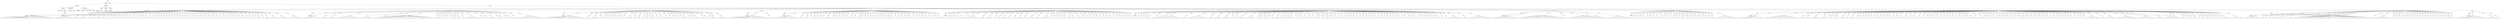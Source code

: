 digraph Tree {
	"t0" [label = "TEI"];
	"t1" [label = "teiHeader"];
	"t2" [label = "fileDesc"];
	"t3" [label = "titleStmt"];
	"t4" [label = "title"];
	"t5" [label = "title"];
	"t6" [label = "author"];
	"t7" [label = "surname"];
	"t8" [label = "publicationStmt"];
	"t9" [label = "p"];
	"t10" [label = "idno"];
	"t11" [label = "sourceDesc"];
	"t12" [label = "genre"];
	"t13" [label = "inspiration"];
	"t14" [label = "structure"];
	"t15" [label = "type"];
	"t16" [label = "periode"];
	"t17" [label = "taille"];
	"t18" [label = "permalien"];
	"t19" [label = "profileDesc"];
	"t20" [label = "creation"];
	"t21" [label = "date"];
	"t22" [label = "langUsage"];
	"t23" [label = "language"];
	"t24" [label = "textClass"];
	"t25" [label = "keywords"];
	"t26" [label = "term"];
	"t27" [label = "text"];
	"t28" [label = "body"];
	"t29" [label = "div1"];
	"t30" [label = "head"];
	"t31" [label = "div2"];
	"t32" [label = "head"];
	"t33" [label = "listPerson"];
	"t34" [label = "sp"];
	"t35" [label = "p"];
	"t36" [label = "s"];
	"t37" [label = "s"];
	"t38" [label = "s"];
	"t39" [label = "s"];
	"t40" [label = "s"];
	"t41" [label = "s"];
	"t42" [label = "s"];
	"t43" [label = "s"];
	"t44" [label = "s"];
	"t45" [label = "s"];
	"t46" [label = "s"];
	"t47" [label = "s"];
	"t48" [label = "s"];
	"t49" [label = "s"];
	"t50" [label = "s"];
	"t51" [label = "s"];
	"t52" [label = "s"];
	"t53" [label = "s"];
	"t54" [label = "s"];
	"t55" [label = "s"];
	"t56" [label = "s"];
	"t57" [label = "div2"];
	"t58" [label = "head"];
	"t59" [label = "listPerson"];
	"t60" [label = "sp"];
	"t61" [label = "p"];
	"t62" [label = "s"];
	"t63" [label = "s"];
	"t64" [label = "s"];
	"t65" [label = "s"];
	"t66" [label = "s"];
	"t67" [label = "s"];
	"t68" [label = "s"];
	"t69" [label = "sp"];
	"t70" [label = "p"];
	"t71" [label = "s"];
	"t72" [label = "s"];
	"t73" [label = "sp"];
	"t74" [label = "p"];
	"t75" [label = "s"];
	"t76" [label = "s"];
	"t77" [label = "s"];
	"t78" [label = "sp"];
	"t79" [label = "p"];
	"t80" [label = "s"];
	"t81" [label = "s"];
	"t82" [label = "sp"];
	"t83" [label = "p"];
	"t84" [label = "s"];
	"t85" [label = "sp"];
	"t86" [label = "p"];
	"t87" [label = "s"];
	"t88" [label = "s"];
	"t89" [label = "s"];
	"t90" [label = "sp"];
	"t91" [label = "p"];
	"t92" [label = "s"];
	"t93" [label = "sp"];
	"t94" [label = "p"];
	"t95" [label = "s"];
	"t96" [label = "sp"];
	"t97" [label = "p"];
	"t98" [label = "s"];
	"t99" [label = "sp"];
	"t100" [label = "p"];
	"t101" [label = "s"];
	"t102" [label = "s"];
	"t103" [label = "sp"];
	"t104" [label = "p"];
	"t105" [label = "s"];
	"t106" [label = "sp"];
	"t107" [label = "p"];
	"t108" [label = "s"];
	"t109" [label = "s"];
	"t110" [label = "sp"];
	"t111" [label = "p"];
	"t112" [label = "s"];
	"t113" [label = "sp"];
	"t114" [label = "p"];
	"t115" [label = "s"];
	"t116" [label = "s"];
	"t117" [label = "sp"];
	"t118" [label = "p"];
	"t119" [label = "s"];
	"t120" [label = "sp"];
	"t121" [label = "p"];
	"t122" [label = "s"];
	"t123" [label = "s"];
	"t124" [label = "sp"];
	"t125" [label = "p"];
	"t126" [label = "s"];
	"t127" [label = "sp"];
	"t128" [label = "p"];
	"t129" [label = "s"];
	"t130" [label = "sp"];
	"t131" [label = "p"];
	"t132" [label = "s"];
	"t133" [label = "sp"];
	"t134" [label = "p"];
	"t135" [label = "s"];
	"t136" [label = "sp"];
	"t137" [label = "p"];
	"t138" [label = "s"];
	"t139" [label = "sp"];
	"t140" [label = "p"];
	"t141" [label = "s"];
	"t142" [label = "sp"];
	"t143" [label = "p"];
	"t144" [label = "s"];
	"t145" [label = "sp"];
	"t146" [label = "p"];
	"t147" [label = "s"];
	"t148" [label = "sp"];
	"t149" [label = "p"];
	"t150" [label = "s"];
	"t151" [label = "sp"];
	"t152" [label = "p"];
	"t153" [label = "s"];
	"t154" [label = "sp"];
	"t155" [label = "p"];
	"t156" [label = "s"];
	"t157" [label = "sp"];
	"t158" [label = "p"];
	"t159" [label = "s"];
	"t160" [label = "s"];
	"t161" [label = "sp"];
	"t162" [label = "p"];
	"t163" [label = "s"];
	"t164" [label = "sp"];
	"t165" [label = "p"];
	"t166" [label = "s"];
	"t167" [label = "sp"];
	"t168" [label = "p"];
	"t169" [label = "s"];
	"t170" [label = "sp"];
	"t171" [label = "p"];
	"t172" [label = "s"];
	"t173" [label = "sp"];
	"t174" [label = "p"];
	"t175" [label = "s"];
	"t176" [label = "sp"];
	"t177" [label = "p"];
	"t178" [label = "s"];
	"t179" [label = "sp"];
	"t180" [label = "p"];
	"t181" [label = "s"];
	"t182" [label = "sp"];
	"t183" [label = "p"];
	"t184" [label = "s"];
	"t185" [label = "sp"];
	"t186" [label = "p"];
	"t187" [label = "s"];
	"t188" [label = "sp"];
	"t189" [label = "p"];
	"t190" [label = "s"];
	"t191" [label = "sp"];
	"t192" [label = "p"];
	"t193" [label = "s"];
	"t194" [label = "sp"];
	"t195" [label = "p"];
	"t196" [label = "s"];
	"t197" [label = "sp"];
	"t198" [label = "p"];
	"t199" [label = "s"];
	"t200" [label = "sp"];
	"t201" [label = "p"];
	"t202" [label = "s"];
	"t203" [label = "sp"];
	"t204" [label = "p"];
	"t205" [label = "s"];
	"t206" [label = "sp"];
	"t207" [label = "p"];
	"t208" [label = "s"];
	"t209" [label = "s"];
	"t210" [label = "sp"];
	"t211" [label = "p"];
	"t212" [label = "s"];
	"t213" [label = "sp"];
	"t214" [label = "p"];
	"t215" [label = "s"];
	"t216" [label = "sp"];
	"t217" [label = "p"];
	"t218" [label = "s"];
	"t219" [label = "sp"];
	"t220" [label = "p"];
	"t221" [label = "s"];
	"t222" [label = "sp"];
	"t223" [label = "p"];
	"t224" [label = "s"];
	"t225" [label = "sp"];
	"t226" [label = "p"];
	"t227" [label = "s"];
	"t228" [label = "sp"];
	"t229" [label = "p"];
	"t230" [label = "s"];
	"t231" [label = "sp"];
	"t232" [label = "p"];
	"t233" [label = "s"];
	"t234" [label = "p"];
	"t235" [label = "s"];
	"t236" [label = "sp"];
	"t237" [label = "p"];
	"t238" [label = "s"];
	"t239" [label = "s"];
	"t240" [label = "sp"];
	"t241" [label = "p"];
	"t242" [label = "s"];
	"t243" [label = "sp"];
	"t244" [label = "p"];
	"t245" [label = "s"];
	"t246" [label = "sp"];
	"t247" [label = "p"];
	"t248" [label = "s"];
	"t249" [label = "sp"];
	"t250" [label = "p"];
	"t251" [label = "s"];
	"t252" [label = "sp"];
	"t253" [label = "p"];
	"t254" [label = "s"];
	"t255" [label = "s"];
	"t256" [label = "sp"];
	"t257" [label = "p"];
	"t258" [label = "s"];
	"t259" [label = "sp"];
	"t260" [label = "p"];
	"t261" [label = "s"];
	"t262" [label = "s"];
	"t263" [label = "sp"];
	"t264" [label = "p"];
	"t265" [label = "s"];
	"t266" [label = "s"];
	"t267" [label = "s"];
	"t268" [label = "sp"];
	"t269" [label = "p"];
	"t270" [label = "s"];
	"t271" [label = "s"];
	"t272" [label = "s"];
	"t273" [label = "s"];
	"t274" [label = "sp"];
	"t275" [label = "p"];
	"t276" [label = "s"];
	"t277" [label = "s"];
	"t278" [label = "s"];
	"t279" [label = "s"];
	"t280" [label = "s"];
	"t281" [label = "div2"];
	"t282" [label = "head"];
	"t283" [label = "listPerson"];
	"t284" [label = "sp"];
	"t285" [label = "p"];
	"t286" [label = "s"];
	"t287" [label = "s"];
	"t288" [label = "s"];
	"t289" [label = "s"];
	"t290" [label = "s"];
	"t291" [label = "s"];
	"t292" [label = "s"];
	"t293" [label = "sp"];
	"t294" [label = "p"];
	"t295" [label = "s"];
	"t296" [label = "s"];
	"t297" [label = "s"];
	"t298" [label = "sp"];
	"t299" [label = "p"];
	"t300" [label = "s"];
	"t301" [label = "s"];
	"t302" [label = "s"];
	"t303" [label = "sp"];
	"t304" [label = "p"];
	"t305" [label = "s"];
	"t306" [label = "s"];
	"t307" [label = "s"];
	"t308" [label = "s"];
	"t309" [label = "s"];
	"t310" [label = "s"];
	"t311" [label = "s"];
	"t312" [label = "s"];
	"t313" [label = "s"];
	"t314" [label = "sp"];
	"t315" [label = "p"];
	"t316" [label = "s"];
	"t317" [label = "s"];
	"t318" [label = "s"];
	"t319" [label = "s"];
	"t320" [label = "s"];
	"t321" [label = "sp"];
	"t322" [label = "p"];
	"t323" [label = "s"];
	"t324" [label = "sp"];
	"t325" [label = "p"];
	"t326" [label = "s"];
	"t327" [label = "s"];
	"t328" [label = "s"];
	"t329" [label = "s"];
	"t330" [label = "s"];
	"t331" [label = "s"];
	"t332" [label = "s"];
	"t333" [label = "s"];
	"t334" [label = "s"];
	"t335" [label = "s"];
	"t336" [label = "s"];
	"t337" [label = "s"];
	"t338" [label = "s"];
	"t339" [label = "s"];
	"t340" [label = "s"];
	"t341" [label = "s"];
	"t342" [label = "s"];
	"t343" [label = "s"];
	"t344" [label = "s"];
	"t345" [label = "s"];
	"t346" [label = "s"];
	"t347" [label = "s"];
	"t348" [label = "s"];
	"t349" [label = "sp"];
	"t350" [label = "p"];
	"t351" [label = "s"];
	"t352" [label = "sp"];
	"t353" [label = "p"];
	"t354" [label = "s"];
	"t355" [label = "sp"];
	"t356" [label = "p"];
	"t357" [label = "s"];
	"t358" [label = "sp"];
	"t359" [label = "p"];
	"t360" [label = "s"];
	"t361" [label = "sp"];
	"t362" [label = "p"];
	"t363" [label = "s"];
	"t364" [label = "sp"];
	"t365" [label = "p"];
	"t366" [label = "s"];
	"t367" [label = "sp"];
	"t368" [label = "p"];
	"t369" [label = "s"];
	"t370" [label = "sp"];
	"t371" [label = "p"];
	"t372" [label = "s"];
	"t373" [label = "sp"];
	"t374" [label = "p"];
	"t375" [label = "s"];
	"t376" [label = "s"];
	"t377" [label = "sp"];
	"t378" [label = "p"];
	"t379" [label = "s"];
	"t380" [label = "sp"];
	"t381" [label = "p"];
	"t382" [label = "s"];
	"t383" [label = "s"];
	"t384" [label = "s"];
	"t385" [label = "s"];
	"t386" [label = "s"];
	"t387" [label = "s"];
	"t388" [label = "sp"];
	"t389" [label = "p"];
	"t390" [label = "s"];
	"t391" [label = "s"];
	"t392" [label = "sp"];
	"t393" [label = "p"];
	"t394" [label = "s"];
	"t395" [label = "sp"];
	"t396" [label = "p"];
	"t397" [label = "s"];
	"t398" [label = "s"];
	"t399" [label = "s"];
	"t400" [label = "sp"];
	"t401" [label = "p"];
	"t402" [label = "s"];
	"t403" [label = "sp"];
	"t404" [label = "p"];
	"t405" [label = "s"];
	"t406" [label = "s"];
	"t407" [label = "sp"];
	"t408" [label = "p"];
	"t409" [label = "s"];
	"t410" [label = "sp"];
	"t411" [label = "p"];
	"t412" [label = "s"];
	"t413" [label = "s"];
	"t414" [label = "s"];
	"t415" [label = "sp"];
	"t416" [label = "p"];
	"t417" [label = "s"];
	"t418" [label = "sp"];
	"t419" [label = "p"];
	"t420" [label = "s"];
	"t421" [label = "s"];
	"t422" [label = "s"];
	"t423" [label = "s"];
	"t424" [label = "s"];
	"t425" [label = "s"];
	"t426" [label = "s"];
	"t427" [label = "s"];
	"t428" [label = "s"];
	"t429" [label = "s"];
	"t430" [label = "div2"];
	"t431" [label = "head"];
	"t432" [label = "listPerson"];
	"t433" [label = "sp"];
	"t434" [label = "p"];
	"t435" [label = "s"];
	"t436" [label = "s"];
	"t437" [label = "s"];
	"t438" [label = "s"];
	"t439" [label = "s"];
	"t440" [label = "s"];
	"t441" [label = "s"];
	"t442" [label = "s"];
	"t443" [label = "s"];
	"t444" [label = "s"];
	"t445" [label = "s"];
	"t446" [label = "s"];
	"t447" [label = "s"];
	"t448" [label = "s"];
	"t449" [label = "s"];
	"t450" [label = "s"];
	"t451" [label = "sp"];
	"t452" [label = "p"];
	"t453" [label = "s"];
	"t454" [label = "s"];
	"t455" [label = "sp"];
	"t456" [label = "p"];
	"t457" [label = "s"];
	"t458" [label = "s"];
	"t459" [label = "s"];
	"t460" [label = "sp"];
	"t461" [label = "p"];
	"t462" [label = "s"];
	"t463" [label = "sp"];
	"t464" [label = "p"];
	"t465" [label = "s"];
	"t466" [label = "s"];
	"t467" [label = "sp"];
	"t468" [label = "p"];
	"t469" [label = "s"];
	"t470" [label = "sp"];
	"t471" [label = "p"];
	"t472" [label = "s"];
	"t473" [label = "sp"];
	"t474" [label = "p"];
	"t475" [label = "s"];
	"t476" [label = "sp"];
	"t477" [label = "p"];
	"t478" [label = "s"];
	"t479" [label = "sp"];
	"t480" [label = "p"];
	"t481" [label = "s"];
	"t482" [label = "sp"];
	"t483" [label = "p"];
	"t484" [label = "s"];
	"t485" [label = "sp"];
	"t486" [label = "p"];
	"t487" [label = "s"];
	"t488" [label = "sp"];
	"t489" [label = "p"];
	"t490" [label = "s"];
	"t491" [label = "s"];
	"t492" [label = "s"];
	"t493" [label = "sp"];
	"t494" [label = "p"];
	"t495" [label = "s"];
	"t496" [label = "sp"];
	"t497" [label = "p"];
	"t498" [label = "s"];
	"t499" [label = "s"];
	"t500" [label = "sp"];
	"t501" [label = "p"];
	"t502" [label = "s"];
	"t503" [label = "s"];
	"t504" [label = "sp"];
	"t505" [label = "p"];
	"t506" [label = "s"];
	"t507" [label = "sp"];
	"t508" [label = "p"];
	"t509" [label = "s"];
	"t510" [label = "sp"];
	"t511" [label = "p"];
	"t512" [label = "s"];
	"t513" [label = "s"];
	"t514" [label = "sp"];
	"t515" [label = "p"];
	"t516" [label = "s"];
	"t517" [label = "sp"];
	"t518" [label = "p"];
	"t519" [label = "s"];
	"t520" [label = "s"];
	"t521" [label = "s"];
	"t522" [label = "sp"];
	"t523" [label = "p"];
	"t524" [label = "s"];
	"t525" [label = "sp"];
	"t526" [label = "p"];
	"t527" [label = "s"];
	"t528" [label = "sp"];
	"t529" [label = "p"];
	"t530" [label = "s"];
	"t531" [label = "sp"];
	"t532" [label = "p"];
	"t533" [label = "s"];
	"t534" [label = "sp"];
	"t535" [label = "p"];
	"t536" [label = "s"];
	"t537" [label = "sp"];
	"t538" [label = "p"];
	"t539" [label = "s"];
	"t540" [label = "s"];
	"t541" [label = "sp"];
	"t542" [label = "p"];
	"t543" [label = "s"];
	"t544" [label = "sp"];
	"t545" [label = "p"];
	"t546" [label = "s"];
	"t547" [label = "sp"];
	"t548" [label = "p"];
	"t549" [label = "s"];
	"t550" [label = "sp"];
	"t551" [label = "p"];
	"t552" [label = "s"];
	"t553" [label = "s"];
	"t554" [label = "s"];
	"t555" [label = "sp"];
	"t556" [label = "p"];
	"t557" [label = "s"];
	"t558" [label = "sp"];
	"t559" [label = "p"];
	"t560" [label = "s"];
	"t561" [label = "s"];
	"t562" [label = "sp"];
	"t563" [label = "p"];
	"t564" [label = "s"];
	"t565" [label = "sp"];
	"t566" [label = "p"];
	"t567" [label = "s"];
	"t568" [label = "s"];
	"t569" [label = "sp"];
	"t570" [label = "p"];
	"t571" [label = "s"];
	"t572" [label = "s"];
	"t573" [label = "s"];
	"t574" [label = "s"];
	"t575" [label = "div2"];
	"t576" [label = "head"];
	"t577" [label = "listPerson"];
	"t578" [label = "sp"];
	"t579" [label = "p"];
	"t580" [label = "s"];
	"t581" [label = "s"];
	"t582" [label = "s"];
	"t583" [label = "s"];
	"t584" [label = "s"];
	"t585" [label = "s"];
	"t586" [label = "s"];
	"t587" [label = "s"];
	"t588" [label = "s"];
	"t589" [label = "s"];
	"t590" [label = "s"];
	"t591" [label = "s"];
	"t592" [label = "s"];
	"t593" [label = "s"];
	"t594" [label = "s"];
	"t595" [label = "s"];
	"t596" [label = "sp"];
	"t597" [label = "p"];
	"t598" [label = "s"];
	"t599" [label = "div2"];
	"t600" [label = "head"];
	"t601" [label = "listPerson"];
	"t602" [label = "sp"];
	"t603" [label = "p"];
	"t604" [label = "s"];
	"t605" [label = "s"];
	"t606" [label = "s"];
	"t607" [label = "s"];
	"t608" [label = "s"];
	"t609" [label = "s"];
	"t610" [label = "s"];
	"t611" [label = "s"];
	"t612" [label = "s"];
	"t613" [label = "s"];
	"t614" [label = "sp"];
	"t615" [label = "p"];
	"t616" [label = "s"];
	"t617" [label = "s"];
	"t618" [label = "sp"];
	"t619" [label = "p"];
	"t620" [label = "s"];
	"t621" [label = "s"];
	"t622" [label = "sp"];
	"t623" [label = "p"];
	"t624" [label = "s"];
	"t625" [label = "sp"];
	"t626" [label = "p"];
	"t627" [label = "s"];
	"t628" [label = "sp"];
	"t629" [label = "p"];
	"t630" [label = "s"];
	"t631" [label = "sp"];
	"t632" [label = "p"];
	"t633" [label = "s"];
	"t634" [label = "sp"];
	"t635" [label = "p"];
	"t636" [label = "s"];
	"t637" [label = "s"];
	"t638" [label = "sp"];
	"t639" [label = "p"];
	"t640" [label = "s"];
	"t641" [label = "s"];
	"t642" [label = "sp"];
	"t643" [label = "p"];
	"t644" [label = "s"];
	"t645" [label = "sp"];
	"t646" [label = "p"];
	"t647" [label = "s"];
	"t648" [label = "s"];
	"t649" [label = "sp"];
	"t650" [label = "p"];
	"t651" [label = "s"];
	"t652" [label = "sp"];
	"t653" [label = "p"];
	"t654" [label = "s"];
	"t655" [label = "sp"];
	"t656" [label = "p"];
	"t657" [label = "s"];
	"t658" [label = "sp"];
	"t659" [label = "p"];
	"t660" [label = "s"];
	"t661" [label = "sp"];
	"t662" [label = "p"];
	"t663" [label = "s"];
	"t664" [label = "sp"];
	"t665" [label = "p"];
	"t666" [label = "s"];
	"t667" [label = "s"];
	"t668" [label = "sp"];
	"t669" [label = "p"];
	"t670" [label = "s"];
	"t671" [label = "s"];
	"t672" [label = "sp"];
	"t673" [label = "p"];
	"t674" [label = "s"];
	"t675" [label = "sp"];
	"t676" [label = "p"];
	"t677" [label = "s"];
	"t678" [label = "sp"];
	"t679" [label = "p"];
	"t680" [label = "s"];
	"t681" [label = "sp"];
	"t682" [label = "p"];
	"t683" [label = "s"];
	"t684" [label = "sp"];
	"t685" [label = "p"];
	"t686" [label = "s"];
	"t687" [label = "sp"];
	"t688" [label = "p"];
	"t689" [label = "s"];
	"t690" [label = "sp"];
	"t691" [label = "p"];
	"t692" [label = "s"];
	"t693" [label = "sp"];
	"t694" [label = "p"];
	"t695" [label = "s"];
	"t696" [label = "sp"];
	"t697" [label = "p"];
	"t698" [label = "s"];
	"t699" [label = "sp"];
	"t700" [label = "p"];
	"t701" [label = "s"];
	"t702" [label = "sp"];
	"t703" [label = "p"];
	"t704" [label = "s"];
	"t705" [label = "s"];
	"t706" [label = "sp"];
	"t707" [label = "p"];
	"t708" [label = "s"];
	"t709" [label = "sp"];
	"t710" [label = "p"];
	"t711" [label = "s"];
	"t712" [label = "sp"];
	"t713" [label = "p"];
	"t714" [label = "s"];
	"t715" [label = "sp"];
	"t716" [label = "p"];
	"t717" [label = "s"];
	"t718" [label = "sp"];
	"t719" [label = "p"];
	"t720" [label = "s"];
	"t721" [label = "sp"];
	"t722" [label = "p"];
	"t723" [label = "s"];
	"t724" [label = "sp"];
	"t725" [label = "p"];
	"t726" [label = "s"];
	"t727" [label = "s"];
	"t728" [label = "sp"];
	"t729" [label = "p"];
	"t730" [label = "s"];
	"t731" [label = "sp"];
	"t732" [label = "p"];
	"t733" [label = "s"];
	"t734" [label = "sp"];
	"t735" [label = "p"];
	"t736" [label = "s"];
	"t737" [label = "sp"];
	"t738" [label = "p"];
	"t739" [label = "s"];
	"t740" [label = "sp"];
	"t741" [label = "p"];
	"t742" [label = "s"];
	"t743" [label = "s"];
	"t744" [label = "sp"];
	"t745" [label = "p"];
	"t746" [label = "s"];
	"t747" [label = "sp"];
	"t748" [label = "p"];
	"t749" [label = "s"];
	"t750" [label = "sp"];
	"t751" [label = "p"];
	"t752" [label = "s"];
	"t753" [label = "sp"];
	"t754" [label = "p"];
	"t755" [label = "s"];
	"t756" [label = "s"];
	"t757" [label = "s"];
	"t758" [label = "div2"];
	"t759" [label = "head"];
	"t760" [label = "listPerson"];
	"t761" [label = "sp"];
	"t762" [label = "p"];
	"t763" [label = "s"];
	"t764" [label = "sp"];
	"t765" [label = "p"];
	"t766" [label = "s"];
	"t767" [label = "s"];
	"t768" [label = "sp"];
	"t769" [label = "p"];
	"t770" [label = "s"];
	"t771" [label = "sp"];
	"t772" [label = "p"];
	"t773" [label = "s"];
	"t774" [label = "sp"];
	"t775" [label = "p"];
	"t776" [label = "s"];
	"t777" [label = "sp"];
	"t778" [label = "p"];
	"t779" [label = "s"];
	"t780" [label = "sp"];
	"t781" [label = "p"];
	"t782" [label = "s"];
	"t783" [label = "s"];
	"t784" [label = "s"];
	"t785" [label = "s"];
	"t786" [label = "s"];
	"t787" [label = "s"];
	"t788" [label = "sp"];
	"t789" [label = "p"];
	"t790" [label = "s"];
	"t791" [label = "s"];
	"t792" [label = "sp"];
	"t793" [label = "p"];
	"t794" [label = "s"];
	"t795" [label = "s"];
	"t796" [label = "s"];
	"t797" [label = "sp"];
	"t798" [label = "p"];
	"t799" [label = "s"];
	"t800" [label = "s"];
	"t801" [label = "sp"];
	"t802" [label = "p"];
	"t803" [label = "s"];
	"t804" [label = "sp"];
	"t805" [label = "p"];
	"t806" [label = "s"];
	"t807" [label = "s"];
	"t808" [label = "sp"];
	"t809" [label = "p"];
	"t810" [label = "s"];
	"t811" [label = "s"];
	"t812" [label = "sp"];
	"t813" [label = "p"];
	"t814" [label = "s"];
	"t815" [label = "s"];
	"t816" [label = "sp"];
	"t817" [label = "p"];
	"t818" [label = "s"];
	"t819" [label = "s"];
	"t820" [label = "sp"];
	"t821" [label = "p"];
	"t822" [label = "s"];
	"t823" [label = "s"];
	"t824" [label = "sp"];
	"t825" [label = "p"];
	"t826" [label = "s"];
	"t827" [label = "s"];
	"t828" [label = "s"];
	"t829" [label = "sp"];
	"t830" [label = "p"];
	"t831" [label = "s"];
	"t832" [label = "s"];
	"t833" [label = "sp"];
	"t834" [label = "p"];
	"t835" [label = "s"];
	"t836" [label = "s"];
	"t837" [label = "s"];
	"t838" [label = "s"];
	"t839" [label = "sp"];
	"t840" [label = "p"];
	"t841" [label = "s"];
	"t842" [label = "sp"];
	"t843" [label = "p"];
	"t844" [label = "s"];
	"t845" [label = "sp"];
	"t846" [label = "p"];
	"t847" [label = "s"];
	"t848" [label = "sp"];
	"t849" [label = "p"];
	"t850" [label = "s"];
	"t851" [label = "sp"];
	"t852" [label = "p"];
	"t853" [label = "s"];
	"t854" [label = "sp"];
	"t855" [label = "p"];
	"t856" [label = "s"];
	"t857" [label = "sp"];
	"t858" [label = "p"];
	"t859" [label = "s"];
	"t860" [label = "s"];
	"t861" [label = "s"];
	"t862" [label = "sp"];
	"t863" [label = "p"];
	"t864" [label = "s"];
	"t865" [label = "sp"];
	"t866" [label = "p"];
	"t867" [label = "s"];
	"t868" [label = "s"];
	"t869" [label = "sp"];
	"t870" [label = "p"];
	"t871" [label = "s"];
	"t872" [label = "s"];
	"t873" [label = "sp"];
	"t874" [label = "p"];
	"t875" [label = "s"];
	"t876" [label = "sp"];
	"t877" [label = "p"];
	"t878" [label = "s"];
	"t879" [label = "sp"];
	"t880" [label = "p"];
	"t881" [label = "s"];
	"t882" [label = "s"];
	"t883" [label = "sp"];
	"t884" [label = "p"];
	"t885" [label = "s"];
	"t886" [label = "sp"];
	"t887" [label = "p"];
	"t888" [label = "s"];
	"t889" [label = "sp"];
	"t890" [label = "p"];
	"t891" [label = "s"];
	"t892" [label = "sp"];
	"t893" [label = "p"];
	"t894" [label = "s"];
	"t895" [label = "sp"];
	"t896" [label = "p"];
	"t897" [label = "s"];
	"t898" [label = "s"];
	"t899" [label = "sp"];
	"t900" [label = "p"];
	"t901" [label = "s"];
	"t902" [label = "sp"];
	"t903" [label = "p"];
	"t904" [label = "s"];
	"t905" [label = "sp"];
	"t906" [label = "p"];
	"t907" [label = "s"];
	"t908" [label = "s"];
	"t909" [label = "sp"];
	"t910" [label = "p"];
	"t911" [label = "s"];
	"t912" [label = "sp"];
	"t913" [label = "p"];
	"t914" [label = "s"];
	"t915" [label = "sp"];
	"t916" [label = "p"];
	"t917" [label = "s"];
	"t918" [label = "sp"];
	"t919" [label = "p"];
	"t920" [label = "s"];
	"t921" [label = "div2"];
	"t922" [label = "head"];
	"t923" [label = "listPerson"];
	"t924" [label = "sp"];
	"t925" [label = "p"];
	"t926" [label = "s"];
	"t927" [label = "sp"];
	"t928" [label = "p"];
	"t929" [label = "s"];
	"t930" [label = "sp"];
	"t931" [label = "p"];
	"t932" [label = "s"];
	"t933" [label = "sp"];
	"t934" [label = "p"];
	"t935" [label = "s"];
	"t936" [label = "sp"];
	"t937" [label = "p"];
	"t938" [label = "s"];
	"t939" [label = "s"];
	"t940" [label = "sp"];
	"t941" [label = "p"];
	"t942" [label = "s"];
	"t943" [label = "sp"];
	"t944" [label = "p"];
	"t945" [label = "s"];
	"t946" [label = "sp"];
	"t947" [label = "p"];
	"t948" [label = "s"];
	"t949" [label = "sp"];
	"t950" [label = "p"];
	"t951" [label = "s"];
	"t952" [label = "s"];
	"t953" [label = "s"];
	"t954" [label = "s"];
	"t955" [label = "s"];
	"t956" [label = "s"];
	"t957" [label = "s"];
	"t958" [label = "s"];
	"t959" [label = "s"];
	"t960" [label = "sp"];
	"t961" [label = "p"];
	"t962" [label = "s"];
	"t963" [label = "s"];
	"t964" [label = "sp"];
	"t965" [label = "p"];
	"t966" [label = "s"];
	"t967" [label = "s"];
	"t968" [label = "s"];
	"t969" [label = "s"];
	"t970" [label = "s"];
	"t971" [label = "s"];
	"t972" [label = "s"];
	"t973" [label = "s"];
	"t974" [label = "sp"];
	"t975" [label = "p"];
	"t976" [label = "s"];
	"t977" [label = "s"];
	"t978" [label = "sp"];
	"t979" [label = "p"];
	"t980" [label = "s"];
	"t981" [label = "s"];
	"t982" [label = "s"];
	"t983" [label = "sp"];
	"t984" [label = "p"];
	"t985" [label = "s"];
	"t986" [label = "s"];
	"t987" [label = "s"];
	"t988" [label = "sp"];
	"t989" [label = "p"];
	"t990" [label = "s"];
	"t991" [label = "s"];
	"t992" [label = "sp"];
	"t993" [label = "p"];
	"t994" [label = "s"];
	"t995" [label = "sp"];
	"t996" [label = "p"];
	"t997" [label = "s"];
	"t998" [label = "s"];
	"t999" [label = "s"];
	"t1000" [label = "sp"];
	"t1001" [label = "p"];
	"t1002" [label = "s"];
	"t1003" [label = "s"];
	"t1004" [label = "s"];
	"t1005" [label = "s"];
	"t1006" [label = "sp"];
	"t1007" [label = "p"];
	"t1008" [label = "s"];
	"t1009" [label = "s"];
	"t1010" [label = "sp"];
	"t1011" [label = "p"];
	"t1012" [label = "s"];
	"t1013" [label = "sp"];
	"t1014" [label = "p"];
	"t1015" [label = "s"];
	"t1016" [label = "sp"];
	"t1017" [label = "p"];
	"t1018" [label = "s"];
	"t1019" [label = "sp"];
	"t1020" [label = "p"];
	"t1021" [label = "s"];
	"t1022" [label = "sp"];
	"t1023" [label = "p"];
	"t1024" [label = "s"];
	"t1025" [label = "sp"];
	"t1026" [label = "p"];
	"t1027" [label = "s"];
	"t1028" [label = "sp"];
	"t1029" [label = "p"];
	"t1030" [label = "s"];
	"t1031" [label = "sp"];
	"t1032" [label = "p"];
	"t1033" [label = "s"];
	"t1034" [label = "sp"];
	"t1035" [label = "p"];
	"t1036" [label = "s"];
	"t1037" [label = "sp"];
	"t1038" [label = "p"];
	"t1039" [label = "s"];
	"t1040" [label = "s"];
	"t1041" [label = "s"];
	"t1042" [label = "s"];
	"t1043" [label = "sp"];
	"t1044" [label = "p"];
	"t1045" [label = "s"];
	"t1046" [label = "sp"];
	"t1047" [label = "p"];
	"t1048" [label = "s"];
	"t1049" [label = "sp"];
	"t1050" [label = "p"];
	"t1051" [label = "s"];
	"t1052" [label = "sp"];
	"t1053" [label = "p"];
	"t1054" [label = "s"];
	"t1055" [label = "sp"];
	"t1056" [label = "p"];
	"t1057" [label = "s"];
	"t1058" [label = "s"];
	"t1059" [label = "sp"];
	"t1060" [label = "p"];
	"t1061" [label = "s"];
	"t1062" [label = "sp"];
	"t1063" [label = "p"];
	"t1064" [label = "s"];
	"t1065" [label = "s"];
	"t1066" [label = "sp"];
	"t1067" [label = "p"];
	"t1068" [label = "s"];
	"t1069" [label = "sp"];
	"t1070" [label = "p"];
	"t1071" [label = "s"];
	"t1072" [label = "sp"];
	"t1073" [label = "p"];
	"t1074" [label = "s"];
	"t1075" [label = "sp"];
	"t1076" [label = "p"];
	"t1077" [label = "s"];
	"t1078" [label = "sp"];
	"t1079" [label = "p"];
	"t1080" [label = "s"];
	"t1081" [label = "sp"];
	"t1082" [label = "p"];
	"t1083" [label = "s"];
	"t1084" [label = "s"];
	"t1085" [label = "sp"];
	"t1086" [label = "p"];
	"t1087" [label = "s"];
	"t1088" [label = "sp"];
	"t1089" [label = "p"];
	"t1090" [label = "s"];
	"t1091" [label = "sp"];
	"t1092" [label = "p"];
	"t1093" [label = "s"];
	"t1094" [label = "sp"];
	"t1095" [label = "p"];
	"t1096" [label = "s"];
	"t1097" [label = "sp"];
	"t1098" [label = "p"];
	"t1099" [label = "s"];
	"t1100" [label = "sp"];
	"t1101" [label = "p"];
	"t1102" [label = "s"];
	"t1103" [label = "sp"];
	"t1104" [label = "p"];
	"t1105" [label = "s"];
	"t1106" [label = "s"];
	"t1107" [label = "sp"];
	"t1108" [label = "p"];
	"t1109" [label = "s"];
	"t1110" [label = "sp"];
	"t1111" [label = "p"];
	"t1112" [label = "s"];
	"t1113" [label = "sp"];
	"t1114" [label = "p"];
	"t1115" [label = "s"];
	"t1116" [label = "sp"];
	"t1117" [label = "p"];
	"t1118" [label = "s"];
	"t1119" [label = "sp"];
	"t1120" [label = "p"];
	"t1121" [label = "s"];
	"t1122" [label = "sp"];
	"t1123" [label = "p"];
	"t1124" [label = "s"];
	"t1125" [label = "sp"];
	"t1126" [label = "p"];
	"t1127" [label = "s"];
	"t1128" [label = "s"];
	"t1129" [label = "sp"];
	"t1130" [label = "p"];
	"t1131" [label = "s"];
	"t1132" [label = "sp"];
	"t1133" [label = "p"];
	"t1134" [label = "s"];
	"t1135" [label = "sp"];
	"t1136" [label = "p"];
	"t1137" [label = "s"];
	"t1138" [label = "sp"];
	"t1139" [label = "p"];
	"t1140" [label = "s"];
	"t1141" [label = "sp"];
	"t1142" [label = "p"];
	"t1143" [label = "s"];
	"t1144" [label = "sp"];
	"t1145" [label = "p"];
	"t1146" [label = "s"];
	"t1147" [label = "sp"];
	"t1148" [label = "p"];
	"t1149" [label = "s"];
	"t1150" [label = "sp"];
	"t1151" [label = "p"];
	"t1152" [label = "s"];
	"t1153" [label = "s"];
	"t1154" [label = "sp"];
	"t1155" [label = "p"];
	"t1156" [label = "s"];
	"t1157" [label = "sp"];
	"t1158" [label = "p"];
	"t1159" [label = "s"];
	"t1160" [label = "sp"];
	"t1161" [label = "p"];
	"t1162" [label = "s"];
	"t1163" [label = "sp"];
	"t1164" [label = "p"];
	"t1165" [label = "s"];
	"t1166" [label = "sp"];
	"t1167" [label = "p"];
	"t1168" [label = "s"];
	"t1169" [label = "s"];
	"t1170" [label = "sp"];
	"t1171" [label = "p"];
	"t1172" [label = "s"];
	"t1173" [label = "sp"];
	"t1174" [label = "p"];
	"t1175" [label = "s"];
	"t1176" [label = "sp"];
	"t1177" [label = "p"];
	"t1178" [label = "s"];
	"t1179" [label = "sp"];
	"t1180" [label = "p"];
	"t1181" [label = "s"];
	"t1182" [label = "sp"];
	"t1183" [label = "p"];
	"t1184" [label = "s"];
	"t1185" [label = "sp"];
	"t1186" [label = "p"];
	"t1187" [label = "s"];
	"t1188" [label = "sp"];
	"t1189" [label = "p"];
	"t1190" [label = "s"];
	"t1191" [label = "sp"];
	"t1192" [label = "p"];
	"t1193" [label = "s"];
	"t1194" [label = "s"];
	"t1195" [label = "sp"];
	"t1196" [label = "p"];
	"t1197" [label = "s"];
	"t1198" [label = "sp"];
	"t1199" [label = "p"];
	"t1200" [label = "s"];
	"t1201" [label = "sp"];
	"t1202" [label = "p"];
	"t1203" [label = "s"];
	"t1204" [label = "s"];
	"t1205" [label = "s"];
	"t1206" [label = "s"];
	"t1207" [label = "s"];
	"t1208" [label = "s"];
	"t1209" [label = "sp"];
	"t1210" [label = "p"];
	"t1211" [label = "s"];
	"t1212" [label = "s"];
	"t1213" [label = "sp"];
	"t1214" [label = "p"];
	"t1215" [label = "s"];
	"t1216" [label = "s"];
	"t1217" [label = "s"];
	"t1218" [label = "s"];
	"t1219" [label = "s"];
	"t1220" [label = "s"];
	"t1221" [label = "s"];
	"t1222" [label = "s"];
	"t1223" [label = "s"];
	"t1224" [label = "div2"];
	"t1225" [label = "head"];
	"t1226" [label = "listPerson"];
	"t1227" [label = "sp"];
	"t1228" [label = "p"];
	"t1229" [label = "s"];
	"t1230" [label = "s"];
	"t1231" [label = "s"];
	"t1232" [label = "s"];
	"t1233" [label = "s"];
	"t1234" [label = "s"];
	"t1235" [label = "s"];
	"t1236" [label = "s"];
	"t1237" [label = "s"];
	"t1238" [label = "s"];
	"t1239" [label = "sp"];
	"t1240" [label = "p"];
	"t1241" [label = "s"];
	"t1242" [label = "s"];
	"t1243" [label = "s"];
	"t1244" [label = "s"];
	"t1245" [label = "s"];
	"t1246" [label = "s"];
	"t1247" [label = "s"];
	"t1248" [label = "s"];
	"t1249" [label = "s"];
	"t1250" [label = "s"];
	"t1251" [label = "s"];
	"t1252" [label = "s"];
	"t1253" [label = "s"];
	"t1254" [label = "s"];
	"t1255" [label = "s"];
	"t1256" [label = "s"];
	"t1257" [label = "s"];
	"t1258" [label = "s"];
	"t1259" [label = "sp"];
	"t1260" [label = "p"];
	"t1261" [label = "s"];
	"t1262" [label = "sp"];
	"t1263" [label = "p"];
	"t1264" [label = "s"];
	"t1265" [label = "s"];
	"t1266" [label = "s"];
	"t1267" [label = "s"];
	"t1268" [label = "s"];
	"t1269" [label = "s"];
	"t1270" [label = "s"];
	"t1271" [label = "s"];
	"t1272" [label = "s"];
	"t1273" [label = "s"];
	"t1274" [label = "s"];
	"t1275" [label = "s"];
	"t1276" [label = "s"];
	"t1277" [label = "s"];
	"t1278" [label = "sp"];
	"t1279" [label = "p"];
	"t1280" [label = "s"];
	"t1281" [label = "sp"];
	"t1282" [label = "p"];
	"t1283" [label = "s"];
	"t1284" [label = "s"];
	"t1285" [label = "s"];
	"t1286" [label = "s"];
	"t1287" [label = "s"];
	"t1288" [label = "s"];
	"t1289" [label = "s"];
	"t1290" [label = "s"];
	"t1291" [label = "s"];
	"t1292" [label = "div2"];
	"t1293" [label = "head"];
	"t1294" [label = "listPerson"];
	"t1295" [label = "sp"];
	"t1296" [label = "p"];
	"t1297" [label = "s"];
	"t1298" [label = "sp"];
	"t1299" [label = "p"];
	"t1300" [label = "s"];
	"t1301" [label = "sp"];
	"t1302" [label = "p"];
	"t1303" [label = "s"];
	"t1304" [label = "sp"];
	"t1305" [label = "p"];
	"t1306" [label = "s"];
	"t1307" [label = "s"];
	"t1308" [label = "sp"];
	"t1309" [label = "p"];
	"t1310" [label = "s"];
	"t1311" [label = "sp"];
	"t1312" [label = "p"];
	"t1313" [label = "s"];
	"t1314" [label = "sp"];
	"t1315" [label = "p"];
	"t1316" [label = "s"];
	"t1317" [label = "s"];
	"t1318" [label = "sp"];
	"t1319" [label = "p"];
	"t1320" [label = "s"];
	"t1321" [label = "sp"];
	"t1322" [label = "p"];
	"t1323" [label = "s"];
	"t1324" [label = "s"];
	"t1325" [label = "sp"];
	"t1326" [label = "p"];
	"t1327" [label = "s"];
	"t1328" [label = "sp"];
	"t1329" [label = "p"];
	"t1330" [label = "s"];
	"t1331" [label = "sp"];
	"t1332" [label = "p"];
	"t1333" [label = "s"];
	"t1334" [label = "sp"];
	"t1335" [label = "p"];
	"t1336" [label = "s"];
	"t1337" [label = "s"];
	"t1338" [label = "sp"];
	"t1339" [label = "p"];
	"t1340" [label = "s"];
	"t1341" [label = "sp"];
	"t1342" [label = "p"];
	"t1343" [label = "s"];
	"t1344" [label = "sp"];
	"t1345" [label = "p"];
	"t1346" [label = "s"];
	"t1347" [label = "sp"];
	"t1348" [label = "p"];
	"t1349" [label = "s"];
	"t1350" [label = "sp"];
	"t1351" [label = "p"];
	"t1352" [label = "s"];
	"t1353" [label = "sp"];
	"t1354" [label = "p"];
	"t1355" [label = "s"];
	"t1356" [label = "sp"];
	"t1357" [label = "p"];
	"t1358" [label = "s"];
	"t1359" [label = "sp"];
	"t1360" [label = "p"];
	"t1361" [label = "s"];
	"t1362" [label = "sp"];
	"t1363" [label = "p"];
	"t1364" [label = "s"];
	"t1365" [label = "sp"];
	"t1366" [label = "p"];
	"t1367" [label = "s"];
	"t1368" [label = "s"];
	"t1369" [label = "sp"];
	"t1370" [label = "p"];
	"t1371" [label = "s"];
	"t1372" [label = "sp"];
	"t1373" [label = "p"];
	"t1374" [label = "s"];
	"t1375" [label = "sp"];
	"t1376" [label = "p"];
	"t1377" [label = "s"];
	"t1378" [label = "sp"];
	"t1379" [label = "p"];
	"t1380" [label = "s"];
	"t1381" [label = "sp"];
	"t1382" [label = "p"];
	"t1383" [label = "s"];
	"t1384" [label = "s"];
	"t1385" [label = "s"];
	"t1386" [label = "s"];
	"t1387" [label = "s"];
	"t1388" [label = "s"];
	"t1389" [label = "s"];
	"t1390" [label = "s"];
	"t1391" [label = "s"];
	"t1392" [label = "div2"];
	"t1393" [label = "head"];
	"t1394" [label = "listPerson"];
	"t1395" [label = "sp"];
	"t1396" [label = "p"];
	"t1397" [label = "s"];
	"t1398" [label = "s"];
	"t1399" [label = "s"];
	"t1400" [label = "s"];
	"t1401" [label = "s"];
	"t1402" [label = "s"];
	"t1403" [label = "s"];
	"t1404" [label = "s"];
	"t1405" [label = "s"];
	"t1406" [label = "s"];
	"t1407" [label = "sp"];
	"t1408" [label = "p"];
	"t1409" [label = "s"];
	"t1410" [label = "s"];
	"t1411" [label = "s"];
	"t1412" [label = "s"];
	"t1413" [label = "s"];
	"t1414" [label = "s"];
	"t1415" [label = "s"];
	"t1416" [label = "s"];
	"t1417" [label = "s"];
	"t1418" [label = "s"];
	"t1419" [label = "s"];
	"t1420" [label = "s"];
	"t1421" [label = "s"];
	"t1422" [label = "sp"];
	"t1423" [label = "p"];
	"t1424" [label = "s"];
	"t1425" [label = "s"];
	"t1426" [label = "sp"];
	"t1427" [label = "p"];
	"t1428" [label = "s"];
	"t1429" [label = "s"];
	"t1430" [label = "sp"];
	"t1431" [label = "p"];
	"t1432" [label = "s"];
	"t1433" [label = "s"];
	"t1434" [label = "s"];
	"t1435" [label = "s"];
	"t1436" [label = "sp"];
	"t1437" [label = "p"];
	"t1438" [label = "s"];
	"t1439" [label = "s"];
	"t1440" [label = "s"];
	"t1441" [label = "sp"];
	"t1442" [label = "p"];
	"t1443" [label = "s"];
	"t1444" [label = "sp"];
	"t1445" [label = "p"];
	"t1446" [label = "s"];
	"t1447" [label = "sp"];
	"t1448" [label = "p"];
	"t1449" [label = "s"];
	"t1450" [label = "p"];
	"t1451" [label = "s"];
	"t1452" [label = "sp"];
	"t1453" [label = "p"];
	"t1454" [label = "s"];
	"t1455" [label = "s"];
	"t1456" [label = "s"];
	"t1457" [label = "sp"];
	"t1458" [label = "p"];
	"t1459" [label = "s"];
	"t1460" [label = "sp"];
	"t1461" [label = "p"];
	"t1462" [label = "s"];
	"t1463" [label = "s"];
	"t1464" [label = "sp"];
	"t1465" [label = "p"];
	"t1466" [label = "s"];
	"t1467" [label = "s"];
	"t1468" [label = "sp"];
	"t1469" [label = "p"];
	"t1470" [label = "s"];
	"t1471" [label = "sp"];
	"t1472" [label = "p"];
	"t1473" [label = "s"];
	"t1474" [label = "sp"];
	"t1475" [label = "p"];
	"t1476" [label = "s"];
	"t1477" [label = "sp"];
	"t1478" [label = "p"];
	"t1479" [label = "s"];
	"t1480" [label = "sp"];
	"t1481" [label = "p"];
	"t1482" [label = "s"];
	"t1483" [label = "sp"];
	"t1484" [label = "p"];
	"t1485" [label = "s"];
	"t1486" [label = "sp"];
	"t1487" [label = "p"];
	"t1488" [label = "s"];
	"t1489" [label = "sp"];
	"t1490" [label = "p"];
	"t1491" [label = "s"];
	"t1492" [label = "sp"];
	"t1493" [label = "p"];
	"t1494" [label = "s"];
	"t1495" [label = "sp"];
	"t1496" [label = "p"];
	"t1497" [label = "s"];
	"t1498" [label = "sp"];
	"t1499" [label = "p"];
	"t1500" [label = "s"];
	"t1501" [label = "s"];
	"t1502" [label = "sp"];
	"t1503" [label = "p"];
	"t1504" [label = "s"];
	"t1505" [label = "sp"];
	"t1506" [label = "p"];
	"t1507" [label = "s"];
	"t1508" [label = "sp"];
	"t1509" [label = "p"];
	"t1510" [label = "s"];
	"t1511" [label = "s"];
	"t1512" [label = "sp"];
	"t1513" [label = "p"];
	"t1514" [label = "s"];
	"t1515" [label = "s"];
	"t1516" [label = "s"];
	"t1517" [label = "sp"];
	"t1518" [label = "p"];
	"t1519" [label = "s"];
	"t1520" [label = "sp"];
	"t1521" [label = "p"];
	"t1522" [label = "s"];
	"t1523" [label = "sp"];
	"t1524" [label = "p"];
	"t1525" [label = "s"];
	"t1526" [label = "s"];
	"t1527" [label = "s"];
	"t1528" [label = "sp"];
	"t1529" [label = "p"];
	"t1530" [label = "s"];
	"t1531" [label = "sp"];
	"t1532" [label = "p"];
	"t1533" [label = "s"];
	"t1534" [label = "sp"];
	"t1535" [label = "p"];
	"t1536" [label = "s"];
	"t1537" [label = "sp"];
	"t1538" [label = "p"];
	"t1539" [label = "s"];
	"t1540" [label = "sp"];
	"t1541" [label = "p"];
	"t1542" [label = "s"];
	"t1543" [label = "s"];
	"t1544" [label = "sp"];
	"t1545" [label = "p"];
	"t1546" [label = "s"];
	"t1547" [label = "sp"];
	"t1548" [label = "p"];
	"t1549" [label = "s"];
	"t1550" [label = "sp"];
	"t1551" [label = "p"];
	"t1552" [label = "s"];
	"t1553" [label = "sp"];
	"t1554" [label = "p"];
	"t1555" [label = "s"];
	"t1556" [label = "sp"];
	"t1557" [label = "p"];
	"t1558" [label = "s"];
	"t1559" [label = "sp"];
	"t1560" [label = "p"];
	"t1561" [label = "s"];
	"t1562" [label = "s"];
	"t1563" [label = "sp"];
	"t1564" [label = "p"];
	"t1565" [label = "s"];
	"t1566" [label = "sp"];
	"t1567" [label = "p"];
	"t1568" [label = "s"];
	"t1569" [label = "sp"];
	"t1570" [label = "p"];
	"t1571" [label = "s"];
	"t1572" [label = "sp"];
	"t1573" [label = "p"];
	"t1574" [label = "s"];
	"t1575" [label = "sp"];
	"t1576" [label = "p"];
	"t1577" [label = "s"];
	"t1578" [label = "sp"];
	"t1579" [label = "p"];
	"t1580" [label = "s"];
	"t1581" [label = "s"];
	"t1582" [label = "s"];
	"t1583" [label = "sp"];
	"t1584" [label = "p"];
	"t1585" [label = "s"];
	"t1586" [label = "sp"];
	"t1587" [label = "p"];
	"t1588" [label = "s"];
	"t1589" [label = "s"];
	"t1590" [label = "sp"];
	"t1591" [label = "p"];
	"t1592" [label = "s"];
	"t1593" [label = "sp"];
	"t1594" [label = "p"];
	"t1595" [label = "s"];
	"t1596" [label = "sp"];
	"t1597" [label = "p"];
	"t1598" [label = "s"];
	"t1599" [label = "sp"];
	"t1600" [label = "p"];
	"t1601" [label = "s"];
	"t1602" [label = "s"];
	"t1603" [label = "sp"];
	"t1604" [label = "p"];
	"t1605" [label = "s"];
	"t1606" [label = "sp"];
	"t1607" [label = "p"];
	"t1608" [label = "s"];
	"t1609" [label = "sp"];
	"t1610" [label = "p"];
	"t1611" [label = "s"];
	"t1612" [label = "sp"];
	"t1613" [label = "p"];
	"t1614" [label = "s"];
	"t1615" [label = "sp"];
	"t1616" [label = "p"];
	"t1617" [label = "s"];
	"t1618" [label = "sp"];
	"t1619" [label = "p"];
	"t1620" [label = "s"];
	"t1621" [label = "sp"];
	"t1622" [label = "p"];
	"t1623" [label = "s"];
	"t1624" [label = "sp"];
	"t1625" [label = "p"];
	"t1626" [label = "s"];
	"t1627" [label = "sp"];
	"t1628" [label = "p"];
	"t1629" [label = "s"];
	"t1630" [label = "sp"];
	"t1631" [label = "p"];
	"t1632" [label = "s"];
	"t1633" [label = "s"];
	"t1634" [label = "sp"];
	"t1635" [label = "p"];
	"t1636" [label = "s"];
	"t1637" [label = "sp"];
	"t1638" [label = "p"];
	"t1639" [label = "s"];
	"t1640" [label = "sp"];
	"t1641" [label = "p"];
	"t1642" [label = "s"];
	"t1643" [label = "sp"];
	"t1644" [label = "p"];
	"t1645" [label = "s"];
	"t1646" [label = "sp"];
	"t1647" [label = "p"];
	"t1648" [label = "s"];
	"t1649" [label = "sp"];
	"t1650" [label = "p"];
	"t1651" [label = "s"];
	"t1652" [label = "sp"];
	"t1653" [label = "p"];
	"t1654" [label = "s"];
	"t1655" [label = "sp"];
	"t1656" [label = "p"];
	"t1657" [label = "s"];
	"t1658" [label = "sp"];
	"t1659" [label = "p"];
	"t1660" [label = "s"];
	"t1661" [label = "sp"];
	"t1662" [label = "p"];
	"t1663" [label = "s"];
	"t1664" [label = "sp"];
	"t1665" [label = "p"];
	"t1666" [label = "s"];
	"t1667" [label = "sp"];
	"t1668" [label = "p"];
	"t1669" [label = "s"];
	"t1670" [label = "sp"];
	"t1671" [label = "p"];
	"t1672" [label = "s"];
	"t1673" [label = "sp"];
	"t1674" [label = "p"];
	"t1675" [label = "s"];
	"t1676" [label = "sp"];
	"t1677" [label = "p"];
	"t1678" [label = "s"];
	"t1679" [label = "sp"];
	"t1680" [label = "p"];
	"t1681" [label = "s"];
	"t1682" [label = "sp"];
	"t1683" [label = "p"];
	"t1684" [label = "s"];
	"t1685" [label = "s"];
	"t1686" [label = "sp"];
	"t1687" [label = "p"];
	"t1688" [label = "s"];
	"t1689" [label = "sp"];
	"t1690" [label = "p"];
	"t1691" [label = "s"];
	"t1692" [label = "sp"];
	"t1693" [label = "p"];
	"t1694" [label = "s"];
	"t1695" [label = "sp"];
	"t1696" [label = "p"];
	"t1697" [label = "s"];
	"t1698" [label = "sp"];
	"t1699" [label = "p"];
	"t1700" [label = "s"];
	"t1701" [label = "s"];
	"t1702" [label = "s"];
	"t1703" [label = "s"];
	"t1704" [label = "s"];
	"t1705" [label = "s"];
	"t1706" [label = "sp"];
	"t1707" [label = "p"];
	"t1708" [label = "s"];
	"t1709" [label = "s"];
	"t1710" [label = "sp"];
	"t1711" [label = "p"];
	"t1712" [label = "s"];
	"t1713" [label = "s"];
	"t1714" [label = "s"];
	"t1715" [label = "s"];
	"t1716" [label = "sp"];
	"t1717" [label = "p"];
	"t1718" [label = "s"];
	"t1719" [label = "s"];
	"t1720" [label = "s"];
	"t1721" [label = "s"];
	"t1722" [label = "s"];
	"t1723" [label = "s"];
	"t1724" [label = "s"];
	"t1725" [label = "s"];
	"t1726" [label = "sp"];
	"t1727" [label = "p"];
	"t1728" [label = "s"];
	"t1729" [label = "s"];
	"t1730" [label = "s"];
	"t1731" [label = "s"];
	"t1732" [label = "s"];
	"t1733" [label = "s"];
	"t1734" [label = "s"];
	"t1735" [label = "sp"];
	"t1736" [label = "p"];
	"t1737" [label = "s"];
	"t1738" [label = "s"];
	"t1739" [label = "s"];
	"t1740" [label = "sp"];
	"t1741" [label = "p"];
	"t1742" [label = "s"];
	"t1743" [label = "s"];
	"t1744" [label = "s"];
	"t1745" [label = "s"];
	"t1746" [label = "s"];
	"t1747" [label = "sp"];
	"t1748" [label = "p"];
	"t1749" [label = "s"];
	"t1750" [label = "sp"];
	"t1751" [label = "p"];
	"t1752" [label = "s"];
	"t1753" [label = "sp"];
	"t1754" [label = "p"];
	"t1755" [label = "s"];
	"t1756" [label = "sp"];
	"t1757" [label = "p"];
	"t1758" [label = "s"];
	"t1759" [label = "sp"];
	"t1760" [label = "p"];
	"t1761" [label = "s"];
	"t1762" [label = "sp"];
	"t1763" [label = "p"];
	"t1764" [label = "s"];
	"t1765" [label = "sp"];
	"t1766" [label = "p"];
	"t1767" [label = "s"];
	"t1768" [label = "s"];
	"t1769" [label = "sp"];
	"t1770" [label = "p"];
	"t1771" [label = "s"];
	"t1772" [label = "sp"];
	"t1773" [label = "p"];
	"t1774" [label = "s"];
	"t1775" [label = "sp"];
	"t1776" [label = "p"];
	"t1777" [label = "s"];
	"t1778" [label = "sp"];
	"t1779" [label = "p"];
	"t1780" [label = "s"];
	"t1781" [label = "sp"];
	"t1782" [label = "p"];
	"t1783" [label = "s"];
	"t1784" [label = "sp"];
	"t1785" [label = "p"];
	"t1786" [label = "s"];
	"t1787" [label = "sp"];
	"t1788" [label = "p"];
	"t1789" [label = "s"];
	"t1790" [label = "sp"];
	"t1791" [label = "p"];
	"t1792" [label = "s"];
	"t1793" [label = "sp"];
	"t1794" [label = "p"];
	"t1795" [label = "s"];
	"t1796" [label = "sp"];
	"t1797" [label = "p"];
	"t1798" [label = "s"];
	"t1799" [label = "s"];
	"t1800" [label = "s"];
	"t1801" [label = "sp"];
	"t1802" [label = "p"];
	"t1803" [label = "s"];
	"t1804" [label = "s"];
	"t1805" [label = "s"];
	"t1806" [label = "s"];
	"t1807" [label = "s"];
	"t1808" [label = "div2"];
	"t1809" [label = "head"];
	"t1810" [label = "listPerson"];
	"t1811" [label = "sp"];
	"t1812" [label = "p"];
	"t1813" [label = "s"];
	"t1814" [label = "s"];
	"t1815" [label = "s"];
	"t1816" [label = "s"];
	"t1817" [label = "s"];
	"t1818" [label = "s"];
	"t1819" [label = "s"];
	"t1820" [label = "sp"];
	"t1821" [label = "p"];
	"t1822" [label = "s"];
	"t1823" [label = "sp"];
	"t1824" [label = "p"];
	"t1825" [label = "s"];
	"t1826" [label = "sp"];
	"t1827" [label = "p"];
	"t1828" [label = "s"];
	"t1829" [label = "s"];
	"t1830" [label = "sp"];
	"t1831" [label = "p"];
	"t1832" [label = "s"];
	"t1833" [label = "sp"];
	"t1834" [label = "p"];
	"t1835" [label = "s"];
	"t1836" [label = "sp"];
	"t1837" [label = "p"];
	"t1838" [label = "s"];
	"t1839" [label = "s"];
	"t1840" [label = "s"];
	"t1841" [label = "sp"];
	"t1842" [label = "p"];
	"t1843" [label = "s"];
	"t1844" [label = "sp"];
	"t1845" [label = "p"];
	"t1846" [label = "s"];
	"t1847" [label = "s"];
	"t1848" [label = "sp"];
	"t1849" [label = "p"];
	"t1850" [label = "s"];
	"t1851" [label = "s"];
	"t1852" [label = "s"];
	"t1853" [label = "s"];
	"t1854" [label = "s"];
	"t1855" [label = "s"];
	"t1856" [label = "s"];
	"t1857" [label = "s"];
	"t1858" [label = "s"];
	"t1859" [label = "s"];
	"t1860" [label = "s"];
	"t1861" [label = "s"];
	"t1862" [label = "s"];
	"t1863" [label = "s"];
	"t1864" [label = "s"];
	"t1865" [label = "s"];
	"t1866" [label = "s"];
	"t1867" [label = "s"];
	"t1868" [label = "s"];
	"t1869" [label = "s"];
	"t1870" [label = "s"];
	"t1871" [label = "s"];
	"t1872" [label = "s"];
	"t1873" [label = "s"];
	"t1874" [label = "s"];
	"t1875" [label = "s"];
	"t1876" [label = "s"];
	"t1877" [label = "s"];
	"t1878" [label = "s"];
	"t1879" [label = "s"];
	"t1880" [label = "sp"];
	"t1881" [label = "p"];
	"t1882" [label = "s"];
	"t1883" [label = "sp"];
	"t1884" [label = "p"];
	"t1885" [label = "s"];
	"t1886" [label = "s"];
	"t1887" [label = "s"];
	"t1888" [label = "s"];
	"t1889" [label = "s"];
	"t1890" [label = "s"];
	"t1891" [label = "sp"];
	"t1892" [label = "p"];
	"t1893" [label = "s"];
	"t1894" [label = "s"];
	"t1895" [label = "sp"];
	"t1896" [label = "p"];
	"t1897" [label = "s"];
	"t1898" [label = "sp"];
	"t1899" [label = "p"];
	"t1900" [label = "s"];
	"t1901" [label = "sp"];
	"t1902" [label = "p"];
	"t1903" [label = "s"];
	"t1904" [label = "sp"];
	"t1905" [label = "p"];
	"t1906" [label = "s"];
	"t1907" [label = "sp"];
	"t1908" [label = "p"];
	"t1909" [label = "s"];
	"t1910" [label = "sp"];
	"t1911" [label = "p"];
	"t1912" [label = "s"];
	"t1913" [label = "sp"];
	"t1914" [label = "p"];
	"t1915" [label = "s"];
	"t1916" [label = "sp"];
	"t1917" [label = "p"];
	"t1918" [label = "s"];
	"t1919" [label = "sp"];
	"t1920" [label = "p"];
	"t1921" [label = "s"];
	"t1922" [label = "sp"];
	"t1923" [label = "p"];
	"t1924" [label = "s"];
	"t1925" [label = "sp"];
	"t1926" [label = "p"];
	"t1927" [label = "s"];
	"t1928" [label = "sp"];
	"t1929" [label = "p"];
	"t1930" [label = "s"];
	"t1931" [label = "sp"];
	"t1932" [label = "p"];
	"t1933" [label = "s"];
	"t1934" [label = "sp"];
	"t1935" [label = "p"];
	"t1936" [label = "s"];
	"t1937" [label = "sp"];
	"t1938" [label = "p"];
	"t1939" [label = "s"];
	"t1940" [label = "sp"];
	"t1941" [label = "p"];
	"t1942" [label = "s"];
	"t1943" [label = "sp"];
	"t1944" [label = "p"];
	"t1945" [label = "s"];
	"t1946" [label = "sp"];
	"t1947" [label = "p"];
	"t1948" [label = "s"];
	"t1949" [label = "sp"];
	"t1950" [label = "p"];
	"t1951" [label = "s"];
	"t1952" [label = "sp"];
	"t1953" [label = "p"];
	"t1954" [label = "s"];
	"t1955" [label = "sp"];
	"t1956" [label = "p"];
	"t1957" [label = "s"];
	"t1958" [label = "sp"];
	"t1959" [label = "p"];
	"t1960" [label = "s"];
	"t1961" [label = "s"];
	"t1962" [label = "div2"];
	"t1963" [label = "head"];
	"t1964" [label = "listPerson"];
	"t1965" [label = "sp"];
	"t1966" [label = "p"];
	"t1967" [label = "s"];
	"t1968" [label = "s"];
	"t1969" [label = "s"];
	"t1970" [label = "s"];
	"t1971" [label = "s"];
	"t1972" [label = "s"];
	"t1973" [label = "s"];
	"t1974" [label = "s"];
	"t1975" [label = "s"];
	"t1976" [label = "s"];
	"t1977" [label = "s"];
	"t1978" [label = "s"];
	"t1979" [label = "sp"];
	"t1980" [label = "p"];
	"t1981" [label = "s"];
	"t1982" [label = "s"];
	"t1983" [label = "s"];
	"t1984" [label = "s"];
	"t1985" [label = "sp"];
	"t1986" [label = "p"];
	"t1987" [label = "s"];
	"t0" -> "t1";
	"t1" -> "t2";
	"t2" -> "t3";
	"t3" -> "t4";
	"t3" -> "t5";
	"t3" -> "t6";
	"t6" -> "t7";
	"t2" -> "t8";
	"t8" -> "t9";
	"t8" -> "t10";
	"t2" -> "t11";
	"t11" -> "t12";
	"t11" -> "t13";
	"t11" -> "t14";
	"t11" -> "t15";
	"t11" -> "t16";
	"t11" -> "t17";
	"t11" -> "t18";
	"t1" -> "t19";
	"t19" -> "t20";
	"t20" -> "t21";
	"t19" -> "t22";
	"t22" -> "t23";
	"t19" -> "t24";
	"t24" -> "t25";
	"t25" -> "t26";
	"t0" -> "t27";
	"t27" -> "t28";
	"t28" -> "t29";
	"t29" -> "t30";
	"t29" -> "t31";
	"t31" -> "t32";
	"t32" -> "t33";
	"t31" -> "t34";
	"t34" -> "t35";
	"t35" -> "t36";
	"t35" -> "t37";
	"t35" -> "t38";
	"t35" -> "t39";
	"t35" -> "t40";
	"t35" -> "t41";
	"t35" -> "t42";
	"t35" -> "t43";
	"t35" -> "t44";
	"t35" -> "t45";
	"t35" -> "t46";
	"t35" -> "t47";
	"t35" -> "t48";
	"t35" -> "t49";
	"t35" -> "t50";
	"t35" -> "t51";
	"t35" -> "t52";
	"t35" -> "t53";
	"t35" -> "t54";
	"t35" -> "t55";
	"t35" -> "t56";
	"t29" -> "t57";
	"t57" -> "t58";
	"t58" -> "t59";
	"t57" -> "t60";
	"t60" -> "t61";
	"t61" -> "t62";
	"t61" -> "t63";
	"t61" -> "t64";
	"t61" -> "t65";
	"t61" -> "t66";
	"t61" -> "t67";
	"t61" -> "t68";
	"t57" -> "t69";
	"t69" -> "t70";
	"t70" -> "t71";
	"t70" -> "t72";
	"t57" -> "t73";
	"t73" -> "t74";
	"t74" -> "t75";
	"t74" -> "t76";
	"t74" -> "t77";
	"t57" -> "t78";
	"t78" -> "t79";
	"t79" -> "t80";
	"t79" -> "t81";
	"t57" -> "t82";
	"t82" -> "t83";
	"t83" -> "t84";
	"t57" -> "t85";
	"t85" -> "t86";
	"t86" -> "t87";
	"t86" -> "t88";
	"t86" -> "t89";
	"t57" -> "t90";
	"t90" -> "t91";
	"t91" -> "t92";
	"t57" -> "t93";
	"t93" -> "t94";
	"t94" -> "t95";
	"t57" -> "t96";
	"t96" -> "t97";
	"t97" -> "t98";
	"t57" -> "t99";
	"t99" -> "t100";
	"t100" -> "t101";
	"t100" -> "t102";
	"t57" -> "t103";
	"t103" -> "t104";
	"t104" -> "t105";
	"t57" -> "t106";
	"t106" -> "t107";
	"t107" -> "t108";
	"t107" -> "t109";
	"t57" -> "t110";
	"t110" -> "t111";
	"t111" -> "t112";
	"t57" -> "t113";
	"t113" -> "t114";
	"t114" -> "t115";
	"t114" -> "t116";
	"t57" -> "t117";
	"t117" -> "t118";
	"t118" -> "t119";
	"t57" -> "t120";
	"t120" -> "t121";
	"t121" -> "t122";
	"t121" -> "t123";
	"t57" -> "t124";
	"t124" -> "t125";
	"t125" -> "t126";
	"t57" -> "t127";
	"t127" -> "t128";
	"t128" -> "t129";
	"t57" -> "t130";
	"t130" -> "t131";
	"t131" -> "t132";
	"t57" -> "t133";
	"t133" -> "t134";
	"t134" -> "t135";
	"t57" -> "t136";
	"t136" -> "t137";
	"t137" -> "t138";
	"t57" -> "t139";
	"t139" -> "t140";
	"t140" -> "t141";
	"t57" -> "t142";
	"t142" -> "t143";
	"t143" -> "t144";
	"t57" -> "t145";
	"t145" -> "t146";
	"t146" -> "t147";
	"t57" -> "t148";
	"t148" -> "t149";
	"t149" -> "t150";
	"t57" -> "t151";
	"t151" -> "t152";
	"t152" -> "t153";
	"t57" -> "t154";
	"t154" -> "t155";
	"t155" -> "t156";
	"t57" -> "t157";
	"t157" -> "t158";
	"t158" -> "t159";
	"t158" -> "t160";
	"t57" -> "t161";
	"t161" -> "t162";
	"t162" -> "t163";
	"t57" -> "t164";
	"t164" -> "t165";
	"t165" -> "t166";
	"t57" -> "t167";
	"t167" -> "t168";
	"t168" -> "t169";
	"t57" -> "t170";
	"t170" -> "t171";
	"t171" -> "t172";
	"t57" -> "t173";
	"t173" -> "t174";
	"t174" -> "t175";
	"t57" -> "t176";
	"t176" -> "t177";
	"t177" -> "t178";
	"t57" -> "t179";
	"t179" -> "t180";
	"t180" -> "t181";
	"t57" -> "t182";
	"t182" -> "t183";
	"t183" -> "t184";
	"t57" -> "t185";
	"t185" -> "t186";
	"t186" -> "t187";
	"t57" -> "t188";
	"t188" -> "t189";
	"t189" -> "t190";
	"t57" -> "t191";
	"t191" -> "t192";
	"t192" -> "t193";
	"t57" -> "t194";
	"t194" -> "t195";
	"t195" -> "t196";
	"t57" -> "t197";
	"t197" -> "t198";
	"t198" -> "t199";
	"t57" -> "t200";
	"t200" -> "t201";
	"t201" -> "t202";
	"t57" -> "t203";
	"t203" -> "t204";
	"t204" -> "t205";
	"t57" -> "t206";
	"t206" -> "t207";
	"t207" -> "t208";
	"t207" -> "t209";
	"t57" -> "t210";
	"t210" -> "t211";
	"t211" -> "t212";
	"t57" -> "t213";
	"t213" -> "t214";
	"t214" -> "t215";
	"t57" -> "t216";
	"t216" -> "t217";
	"t217" -> "t218";
	"t57" -> "t219";
	"t219" -> "t220";
	"t220" -> "t221";
	"t57" -> "t222";
	"t222" -> "t223";
	"t223" -> "t224";
	"t57" -> "t225";
	"t225" -> "t226";
	"t226" -> "t227";
	"t57" -> "t228";
	"t228" -> "t229";
	"t229" -> "t230";
	"t57" -> "t231";
	"t231" -> "t232";
	"t232" -> "t233";
	"t231" -> "t234";
	"t234" -> "t235";
	"t57" -> "t236";
	"t236" -> "t237";
	"t237" -> "t238";
	"t237" -> "t239";
	"t57" -> "t240";
	"t240" -> "t241";
	"t241" -> "t242";
	"t57" -> "t243";
	"t243" -> "t244";
	"t244" -> "t245";
	"t57" -> "t246";
	"t246" -> "t247";
	"t247" -> "t248";
	"t57" -> "t249";
	"t249" -> "t250";
	"t250" -> "t251";
	"t57" -> "t252";
	"t252" -> "t253";
	"t253" -> "t254";
	"t253" -> "t255";
	"t57" -> "t256";
	"t256" -> "t257";
	"t257" -> "t258";
	"t57" -> "t259";
	"t259" -> "t260";
	"t260" -> "t261";
	"t260" -> "t262";
	"t57" -> "t263";
	"t263" -> "t264";
	"t264" -> "t265";
	"t264" -> "t266";
	"t264" -> "t267";
	"t57" -> "t268";
	"t268" -> "t269";
	"t269" -> "t270";
	"t269" -> "t271";
	"t269" -> "t272";
	"t269" -> "t273";
	"t57" -> "t274";
	"t274" -> "t275";
	"t275" -> "t276";
	"t275" -> "t277";
	"t275" -> "t278";
	"t275" -> "t279";
	"t275" -> "t280";
	"t29" -> "t281";
	"t281" -> "t282";
	"t282" -> "t283";
	"t281" -> "t284";
	"t284" -> "t285";
	"t285" -> "t286";
	"t285" -> "t287";
	"t285" -> "t288";
	"t285" -> "t289";
	"t285" -> "t290";
	"t285" -> "t291";
	"t285" -> "t292";
	"t281" -> "t293";
	"t293" -> "t294";
	"t294" -> "t295";
	"t294" -> "t296";
	"t294" -> "t297";
	"t281" -> "t298";
	"t298" -> "t299";
	"t299" -> "t300";
	"t299" -> "t301";
	"t299" -> "t302";
	"t281" -> "t303";
	"t303" -> "t304";
	"t304" -> "t305";
	"t304" -> "t306";
	"t304" -> "t307";
	"t304" -> "t308";
	"t304" -> "t309";
	"t304" -> "t310";
	"t304" -> "t311";
	"t304" -> "t312";
	"t304" -> "t313";
	"t281" -> "t314";
	"t314" -> "t315";
	"t315" -> "t316";
	"t315" -> "t317";
	"t315" -> "t318";
	"t315" -> "t319";
	"t315" -> "t320";
	"t281" -> "t321";
	"t321" -> "t322";
	"t322" -> "t323";
	"t281" -> "t324";
	"t324" -> "t325";
	"t325" -> "t326";
	"t325" -> "t327";
	"t325" -> "t328";
	"t325" -> "t329";
	"t325" -> "t330";
	"t325" -> "t331";
	"t325" -> "t332";
	"t325" -> "t333";
	"t325" -> "t334";
	"t325" -> "t335";
	"t325" -> "t336";
	"t325" -> "t337";
	"t325" -> "t338";
	"t325" -> "t339";
	"t325" -> "t340";
	"t325" -> "t341";
	"t325" -> "t342";
	"t325" -> "t343";
	"t325" -> "t344";
	"t325" -> "t345";
	"t325" -> "t346";
	"t325" -> "t347";
	"t325" -> "t348";
	"t281" -> "t349";
	"t349" -> "t350";
	"t350" -> "t351";
	"t281" -> "t352";
	"t352" -> "t353";
	"t353" -> "t354";
	"t281" -> "t355";
	"t355" -> "t356";
	"t356" -> "t357";
	"t281" -> "t358";
	"t358" -> "t359";
	"t359" -> "t360";
	"t281" -> "t361";
	"t361" -> "t362";
	"t362" -> "t363";
	"t281" -> "t364";
	"t364" -> "t365";
	"t365" -> "t366";
	"t281" -> "t367";
	"t367" -> "t368";
	"t368" -> "t369";
	"t281" -> "t370";
	"t370" -> "t371";
	"t371" -> "t372";
	"t281" -> "t373";
	"t373" -> "t374";
	"t374" -> "t375";
	"t374" -> "t376";
	"t281" -> "t377";
	"t377" -> "t378";
	"t378" -> "t379";
	"t281" -> "t380";
	"t380" -> "t381";
	"t381" -> "t382";
	"t381" -> "t383";
	"t381" -> "t384";
	"t381" -> "t385";
	"t381" -> "t386";
	"t381" -> "t387";
	"t281" -> "t388";
	"t388" -> "t389";
	"t389" -> "t390";
	"t389" -> "t391";
	"t281" -> "t392";
	"t392" -> "t393";
	"t393" -> "t394";
	"t281" -> "t395";
	"t395" -> "t396";
	"t396" -> "t397";
	"t396" -> "t398";
	"t396" -> "t399";
	"t281" -> "t400";
	"t400" -> "t401";
	"t401" -> "t402";
	"t281" -> "t403";
	"t403" -> "t404";
	"t404" -> "t405";
	"t404" -> "t406";
	"t281" -> "t407";
	"t407" -> "t408";
	"t408" -> "t409";
	"t281" -> "t410";
	"t410" -> "t411";
	"t411" -> "t412";
	"t411" -> "t413";
	"t411" -> "t414";
	"t281" -> "t415";
	"t415" -> "t416";
	"t416" -> "t417";
	"t281" -> "t418";
	"t418" -> "t419";
	"t419" -> "t420";
	"t419" -> "t421";
	"t419" -> "t422";
	"t419" -> "t423";
	"t419" -> "t424";
	"t419" -> "t425";
	"t419" -> "t426";
	"t419" -> "t427";
	"t419" -> "t428";
	"t419" -> "t429";
	"t29" -> "t430";
	"t430" -> "t431";
	"t431" -> "t432";
	"t430" -> "t433";
	"t433" -> "t434";
	"t434" -> "t435";
	"t434" -> "t436";
	"t434" -> "t437";
	"t434" -> "t438";
	"t434" -> "t439";
	"t434" -> "t440";
	"t434" -> "t441";
	"t434" -> "t442";
	"t434" -> "t443";
	"t434" -> "t444";
	"t434" -> "t445";
	"t434" -> "t446";
	"t434" -> "t447";
	"t434" -> "t448";
	"t434" -> "t449";
	"t434" -> "t450";
	"t430" -> "t451";
	"t451" -> "t452";
	"t452" -> "t453";
	"t452" -> "t454";
	"t430" -> "t455";
	"t455" -> "t456";
	"t456" -> "t457";
	"t456" -> "t458";
	"t456" -> "t459";
	"t430" -> "t460";
	"t460" -> "t461";
	"t461" -> "t462";
	"t430" -> "t463";
	"t463" -> "t464";
	"t464" -> "t465";
	"t464" -> "t466";
	"t430" -> "t467";
	"t467" -> "t468";
	"t468" -> "t469";
	"t430" -> "t470";
	"t470" -> "t471";
	"t471" -> "t472";
	"t430" -> "t473";
	"t473" -> "t474";
	"t474" -> "t475";
	"t430" -> "t476";
	"t476" -> "t477";
	"t477" -> "t478";
	"t430" -> "t479";
	"t479" -> "t480";
	"t480" -> "t481";
	"t430" -> "t482";
	"t482" -> "t483";
	"t483" -> "t484";
	"t430" -> "t485";
	"t485" -> "t486";
	"t486" -> "t487";
	"t430" -> "t488";
	"t488" -> "t489";
	"t489" -> "t490";
	"t489" -> "t491";
	"t489" -> "t492";
	"t430" -> "t493";
	"t493" -> "t494";
	"t494" -> "t495";
	"t430" -> "t496";
	"t496" -> "t497";
	"t497" -> "t498";
	"t497" -> "t499";
	"t430" -> "t500";
	"t500" -> "t501";
	"t501" -> "t502";
	"t501" -> "t503";
	"t430" -> "t504";
	"t504" -> "t505";
	"t505" -> "t506";
	"t430" -> "t507";
	"t507" -> "t508";
	"t508" -> "t509";
	"t430" -> "t510";
	"t510" -> "t511";
	"t511" -> "t512";
	"t511" -> "t513";
	"t430" -> "t514";
	"t514" -> "t515";
	"t515" -> "t516";
	"t430" -> "t517";
	"t517" -> "t518";
	"t518" -> "t519";
	"t518" -> "t520";
	"t518" -> "t521";
	"t430" -> "t522";
	"t522" -> "t523";
	"t523" -> "t524";
	"t430" -> "t525";
	"t525" -> "t526";
	"t526" -> "t527";
	"t430" -> "t528";
	"t528" -> "t529";
	"t529" -> "t530";
	"t430" -> "t531";
	"t531" -> "t532";
	"t532" -> "t533";
	"t430" -> "t534";
	"t534" -> "t535";
	"t535" -> "t536";
	"t430" -> "t537";
	"t537" -> "t538";
	"t538" -> "t539";
	"t538" -> "t540";
	"t430" -> "t541";
	"t541" -> "t542";
	"t542" -> "t543";
	"t430" -> "t544";
	"t544" -> "t545";
	"t545" -> "t546";
	"t430" -> "t547";
	"t547" -> "t548";
	"t548" -> "t549";
	"t430" -> "t550";
	"t550" -> "t551";
	"t551" -> "t552";
	"t551" -> "t553";
	"t551" -> "t554";
	"t430" -> "t555";
	"t555" -> "t556";
	"t556" -> "t557";
	"t430" -> "t558";
	"t558" -> "t559";
	"t559" -> "t560";
	"t559" -> "t561";
	"t430" -> "t562";
	"t562" -> "t563";
	"t563" -> "t564";
	"t430" -> "t565";
	"t565" -> "t566";
	"t566" -> "t567";
	"t566" -> "t568";
	"t430" -> "t569";
	"t569" -> "t570";
	"t570" -> "t571";
	"t570" -> "t572";
	"t570" -> "t573";
	"t570" -> "t574";
	"t29" -> "t575";
	"t575" -> "t576";
	"t576" -> "t577";
	"t575" -> "t578";
	"t578" -> "t579";
	"t579" -> "t580";
	"t579" -> "t581";
	"t579" -> "t582";
	"t579" -> "t583";
	"t579" -> "t584";
	"t579" -> "t585";
	"t579" -> "t586";
	"t579" -> "t587";
	"t579" -> "t588";
	"t579" -> "t589";
	"t579" -> "t590";
	"t579" -> "t591";
	"t579" -> "t592";
	"t579" -> "t593";
	"t579" -> "t594";
	"t579" -> "t595";
	"t575" -> "t596";
	"t596" -> "t597";
	"t597" -> "t598";
	"t29" -> "t599";
	"t599" -> "t600";
	"t600" -> "t601";
	"t599" -> "t602";
	"t602" -> "t603";
	"t603" -> "t604";
	"t603" -> "t605";
	"t603" -> "t606";
	"t603" -> "t607";
	"t603" -> "t608";
	"t603" -> "t609";
	"t603" -> "t610";
	"t603" -> "t611";
	"t603" -> "t612";
	"t603" -> "t613";
	"t599" -> "t614";
	"t614" -> "t615";
	"t615" -> "t616";
	"t615" -> "t617";
	"t599" -> "t618";
	"t618" -> "t619";
	"t619" -> "t620";
	"t619" -> "t621";
	"t599" -> "t622";
	"t622" -> "t623";
	"t623" -> "t624";
	"t599" -> "t625";
	"t625" -> "t626";
	"t626" -> "t627";
	"t599" -> "t628";
	"t628" -> "t629";
	"t629" -> "t630";
	"t599" -> "t631";
	"t631" -> "t632";
	"t632" -> "t633";
	"t599" -> "t634";
	"t634" -> "t635";
	"t635" -> "t636";
	"t635" -> "t637";
	"t599" -> "t638";
	"t638" -> "t639";
	"t639" -> "t640";
	"t639" -> "t641";
	"t599" -> "t642";
	"t642" -> "t643";
	"t643" -> "t644";
	"t599" -> "t645";
	"t645" -> "t646";
	"t646" -> "t647";
	"t646" -> "t648";
	"t599" -> "t649";
	"t649" -> "t650";
	"t650" -> "t651";
	"t599" -> "t652";
	"t652" -> "t653";
	"t653" -> "t654";
	"t599" -> "t655";
	"t655" -> "t656";
	"t656" -> "t657";
	"t599" -> "t658";
	"t658" -> "t659";
	"t659" -> "t660";
	"t599" -> "t661";
	"t661" -> "t662";
	"t662" -> "t663";
	"t599" -> "t664";
	"t664" -> "t665";
	"t665" -> "t666";
	"t665" -> "t667";
	"t599" -> "t668";
	"t668" -> "t669";
	"t669" -> "t670";
	"t669" -> "t671";
	"t599" -> "t672";
	"t672" -> "t673";
	"t673" -> "t674";
	"t599" -> "t675";
	"t675" -> "t676";
	"t676" -> "t677";
	"t599" -> "t678";
	"t678" -> "t679";
	"t679" -> "t680";
	"t599" -> "t681";
	"t681" -> "t682";
	"t682" -> "t683";
	"t599" -> "t684";
	"t684" -> "t685";
	"t685" -> "t686";
	"t599" -> "t687";
	"t687" -> "t688";
	"t688" -> "t689";
	"t599" -> "t690";
	"t690" -> "t691";
	"t691" -> "t692";
	"t599" -> "t693";
	"t693" -> "t694";
	"t694" -> "t695";
	"t599" -> "t696";
	"t696" -> "t697";
	"t697" -> "t698";
	"t599" -> "t699";
	"t699" -> "t700";
	"t700" -> "t701";
	"t599" -> "t702";
	"t702" -> "t703";
	"t703" -> "t704";
	"t703" -> "t705";
	"t599" -> "t706";
	"t706" -> "t707";
	"t707" -> "t708";
	"t599" -> "t709";
	"t709" -> "t710";
	"t710" -> "t711";
	"t599" -> "t712";
	"t712" -> "t713";
	"t713" -> "t714";
	"t599" -> "t715";
	"t715" -> "t716";
	"t716" -> "t717";
	"t599" -> "t718";
	"t718" -> "t719";
	"t719" -> "t720";
	"t599" -> "t721";
	"t721" -> "t722";
	"t722" -> "t723";
	"t599" -> "t724";
	"t724" -> "t725";
	"t725" -> "t726";
	"t725" -> "t727";
	"t599" -> "t728";
	"t728" -> "t729";
	"t729" -> "t730";
	"t599" -> "t731";
	"t731" -> "t732";
	"t732" -> "t733";
	"t599" -> "t734";
	"t734" -> "t735";
	"t735" -> "t736";
	"t599" -> "t737";
	"t737" -> "t738";
	"t738" -> "t739";
	"t599" -> "t740";
	"t740" -> "t741";
	"t741" -> "t742";
	"t741" -> "t743";
	"t599" -> "t744";
	"t744" -> "t745";
	"t745" -> "t746";
	"t599" -> "t747";
	"t747" -> "t748";
	"t748" -> "t749";
	"t599" -> "t750";
	"t750" -> "t751";
	"t751" -> "t752";
	"t599" -> "t753";
	"t753" -> "t754";
	"t754" -> "t755";
	"t754" -> "t756";
	"t754" -> "t757";
	"t29" -> "t758";
	"t758" -> "t759";
	"t759" -> "t760";
	"t758" -> "t761";
	"t761" -> "t762";
	"t762" -> "t763";
	"t758" -> "t764";
	"t764" -> "t765";
	"t765" -> "t766";
	"t765" -> "t767";
	"t758" -> "t768";
	"t768" -> "t769";
	"t769" -> "t770";
	"t758" -> "t771";
	"t771" -> "t772";
	"t772" -> "t773";
	"t758" -> "t774";
	"t774" -> "t775";
	"t775" -> "t776";
	"t758" -> "t777";
	"t777" -> "t778";
	"t778" -> "t779";
	"t758" -> "t780";
	"t780" -> "t781";
	"t781" -> "t782";
	"t781" -> "t783";
	"t781" -> "t784";
	"t781" -> "t785";
	"t781" -> "t786";
	"t781" -> "t787";
	"t758" -> "t788";
	"t788" -> "t789";
	"t789" -> "t790";
	"t789" -> "t791";
	"t758" -> "t792";
	"t792" -> "t793";
	"t793" -> "t794";
	"t793" -> "t795";
	"t793" -> "t796";
	"t758" -> "t797";
	"t797" -> "t798";
	"t798" -> "t799";
	"t798" -> "t800";
	"t758" -> "t801";
	"t801" -> "t802";
	"t802" -> "t803";
	"t758" -> "t804";
	"t804" -> "t805";
	"t805" -> "t806";
	"t805" -> "t807";
	"t758" -> "t808";
	"t808" -> "t809";
	"t809" -> "t810";
	"t809" -> "t811";
	"t758" -> "t812";
	"t812" -> "t813";
	"t813" -> "t814";
	"t813" -> "t815";
	"t758" -> "t816";
	"t816" -> "t817";
	"t817" -> "t818";
	"t817" -> "t819";
	"t758" -> "t820";
	"t820" -> "t821";
	"t821" -> "t822";
	"t821" -> "t823";
	"t758" -> "t824";
	"t824" -> "t825";
	"t825" -> "t826";
	"t825" -> "t827";
	"t825" -> "t828";
	"t758" -> "t829";
	"t829" -> "t830";
	"t830" -> "t831";
	"t830" -> "t832";
	"t758" -> "t833";
	"t833" -> "t834";
	"t834" -> "t835";
	"t834" -> "t836";
	"t834" -> "t837";
	"t834" -> "t838";
	"t758" -> "t839";
	"t839" -> "t840";
	"t840" -> "t841";
	"t758" -> "t842";
	"t842" -> "t843";
	"t843" -> "t844";
	"t758" -> "t845";
	"t845" -> "t846";
	"t846" -> "t847";
	"t758" -> "t848";
	"t848" -> "t849";
	"t849" -> "t850";
	"t758" -> "t851";
	"t851" -> "t852";
	"t852" -> "t853";
	"t758" -> "t854";
	"t854" -> "t855";
	"t855" -> "t856";
	"t758" -> "t857";
	"t857" -> "t858";
	"t858" -> "t859";
	"t858" -> "t860";
	"t858" -> "t861";
	"t758" -> "t862";
	"t862" -> "t863";
	"t863" -> "t864";
	"t758" -> "t865";
	"t865" -> "t866";
	"t866" -> "t867";
	"t866" -> "t868";
	"t758" -> "t869";
	"t869" -> "t870";
	"t870" -> "t871";
	"t870" -> "t872";
	"t758" -> "t873";
	"t873" -> "t874";
	"t874" -> "t875";
	"t758" -> "t876";
	"t876" -> "t877";
	"t877" -> "t878";
	"t758" -> "t879";
	"t879" -> "t880";
	"t880" -> "t881";
	"t880" -> "t882";
	"t758" -> "t883";
	"t883" -> "t884";
	"t884" -> "t885";
	"t758" -> "t886";
	"t886" -> "t887";
	"t887" -> "t888";
	"t758" -> "t889";
	"t889" -> "t890";
	"t890" -> "t891";
	"t758" -> "t892";
	"t892" -> "t893";
	"t893" -> "t894";
	"t758" -> "t895";
	"t895" -> "t896";
	"t896" -> "t897";
	"t896" -> "t898";
	"t758" -> "t899";
	"t899" -> "t900";
	"t900" -> "t901";
	"t758" -> "t902";
	"t902" -> "t903";
	"t903" -> "t904";
	"t758" -> "t905";
	"t905" -> "t906";
	"t906" -> "t907";
	"t906" -> "t908";
	"t758" -> "t909";
	"t909" -> "t910";
	"t910" -> "t911";
	"t758" -> "t912";
	"t912" -> "t913";
	"t913" -> "t914";
	"t758" -> "t915";
	"t915" -> "t916";
	"t916" -> "t917";
	"t758" -> "t918";
	"t918" -> "t919";
	"t919" -> "t920";
	"t29" -> "t921";
	"t921" -> "t922";
	"t922" -> "t923";
	"t921" -> "t924";
	"t924" -> "t925";
	"t925" -> "t926";
	"t921" -> "t927";
	"t927" -> "t928";
	"t928" -> "t929";
	"t921" -> "t930";
	"t930" -> "t931";
	"t931" -> "t932";
	"t921" -> "t933";
	"t933" -> "t934";
	"t934" -> "t935";
	"t921" -> "t936";
	"t936" -> "t937";
	"t937" -> "t938";
	"t937" -> "t939";
	"t921" -> "t940";
	"t940" -> "t941";
	"t941" -> "t942";
	"t921" -> "t943";
	"t943" -> "t944";
	"t944" -> "t945";
	"t921" -> "t946";
	"t946" -> "t947";
	"t947" -> "t948";
	"t921" -> "t949";
	"t949" -> "t950";
	"t950" -> "t951";
	"t950" -> "t952";
	"t950" -> "t953";
	"t950" -> "t954";
	"t950" -> "t955";
	"t950" -> "t956";
	"t950" -> "t957";
	"t950" -> "t958";
	"t950" -> "t959";
	"t921" -> "t960";
	"t960" -> "t961";
	"t961" -> "t962";
	"t961" -> "t963";
	"t921" -> "t964";
	"t964" -> "t965";
	"t965" -> "t966";
	"t965" -> "t967";
	"t965" -> "t968";
	"t965" -> "t969";
	"t965" -> "t970";
	"t965" -> "t971";
	"t965" -> "t972";
	"t965" -> "t973";
	"t921" -> "t974";
	"t974" -> "t975";
	"t975" -> "t976";
	"t975" -> "t977";
	"t921" -> "t978";
	"t978" -> "t979";
	"t979" -> "t980";
	"t979" -> "t981";
	"t979" -> "t982";
	"t921" -> "t983";
	"t983" -> "t984";
	"t984" -> "t985";
	"t984" -> "t986";
	"t984" -> "t987";
	"t921" -> "t988";
	"t988" -> "t989";
	"t989" -> "t990";
	"t989" -> "t991";
	"t921" -> "t992";
	"t992" -> "t993";
	"t993" -> "t994";
	"t921" -> "t995";
	"t995" -> "t996";
	"t996" -> "t997";
	"t996" -> "t998";
	"t996" -> "t999";
	"t921" -> "t1000";
	"t1000" -> "t1001";
	"t1001" -> "t1002";
	"t1001" -> "t1003";
	"t1001" -> "t1004";
	"t1001" -> "t1005";
	"t921" -> "t1006";
	"t1006" -> "t1007";
	"t1007" -> "t1008";
	"t1007" -> "t1009";
	"t921" -> "t1010";
	"t1010" -> "t1011";
	"t1011" -> "t1012";
	"t921" -> "t1013";
	"t1013" -> "t1014";
	"t1014" -> "t1015";
	"t921" -> "t1016";
	"t1016" -> "t1017";
	"t1017" -> "t1018";
	"t921" -> "t1019";
	"t1019" -> "t1020";
	"t1020" -> "t1021";
	"t921" -> "t1022";
	"t1022" -> "t1023";
	"t1023" -> "t1024";
	"t921" -> "t1025";
	"t1025" -> "t1026";
	"t1026" -> "t1027";
	"t921" -> "t1028";
	"t1028" -> "t1029";
	"t1029" -> "t1030";
	"t921" -> "t1031";
	"t1031" -> "t1032";
	"t1032" -> "t1033";
	"t921" -> "t1034";
	"t1034" -> "t1035";
	"t1035" -> "t1036";
	"t921" -> "t1037";
	"t1037" -> "t1038";
	"t1038" -> "t1039";
	"t1038" -> "t1040";
	"t1038" -> "t1041";
	"t1038" -> "t1042";
	"t921" -> "t1043";
	"t1043" -> "t1044";
	"t1044" -> "t1045";
	"t921" -> "t1046";
	"t1046" -> "t1047";
	"t1047" -> "t1048";
	"t921" -> "t1049";
	"t1049" -> "t1050";
	"t1050" -> "t1051";
	"t921" -> "t1052";
	"t1052" -> "t1053";
	"t1053" -> "t1054";
	"t921" -> "t1055";
	"t1055" -> "t1056";
	"t1056" -> "t1057";
	"t1056" -> "t1058";
	"t921" -> "t1059";
	"t1059" -> "t1060";
	"t1060" -> "t1061";
	"t921" -> "t1062";
	"t1062" -> "t1063";
	"t1063" -> "t1064";
	"t1063" -> "t1065";
	"t921" -> "t1066";
	"t1066" -> "t1067";
	"t1067" -> "t1068";
	"t921" -> "t1069";
	"t1069" -> "t1070";
	"t1070" -> "t1071";
	"t921" -> "t1072";
	"t1072" -> "t1073";
	"t1073" -> "t1074";
	"t921" -> "t1075";
	"t1075" -> "t1076";
	"t1076" -> "t1077";
	"t921" -> "t1078";
	"t1078" -> "t1079";
	"t1079" -> "t1080";
	"t921" -> "t1081";
	"t1081" -> "t1082";
	"t1082" -> "t1083";
	"t1082" -> "t1084";
	"t921" -> "t1085";
	"t1085" -> "t1086";
	"t1086" -> "t1087";
	"t921" -> "t1088";
	"t1088" -> "t1089";
	"t1089" -> "t1090";
	"t921" -> "t1091";
	"t1091" -> "t1092";
	"t1092" -> "t1093";
	"t921" -> "t1094";
	"t1094" -> "t1095";
	"t1095" -> "t1096";
	"t921" -> "t1097";
	"t1097" -> "t1098";
	"t1098" -> "t1099";
	"t921" -> "t1100";
	"t1100" -> "t1101";
	"t1101" -> "t1102";
	"t921" -> "t1103";
	"t1103" -> "t1104";
	"t1104" -> "t1105";
	"t1104" -> "t1106";
	"t921" -> "t1107";
	"t1107" -> "t1108";
	"t1108" -> "t1109";
	"t921" -> "t1110";
	"t1110" -> "t1111";
	"t1111" -> "t1112";
	"t921" -> "t1113";
	"t1113" -> "t1114";
	"t1114" -> "t1115";
	"t921" -> "t1116";
	"t1116" -> "t1117";
	"t1117" -> "t1118";
	"t921" -> "t1119";
	"t1119" -> "t1120";
	"t1120" -> "t1121";
	"t921" -> "t1122";
	"t1122" -> "t1123";
	"t1123" -> "t1124";
	"t921" -> "t1125";
	"t1125" -> "t1126";
	"t1126" -> "t1127";
	"t1126" -> "t1128";
	"t921" -> "t1129";
	"t1129" -> "t1130";
	"t1130" -> "t1131";
	"t921" -> "t1132";
	"t1132" -> "t1133";
	"t1133" -> "t1134";
	"t921" -> "t1135";
	"t1135" -> "t1136";
	"t1136" -> "t1137";
	"t921" -> "t1138";
	"t1138" -> "t1139";
	"t1139" -> "t1140";
	"t921" -> "t1141";
	"t1141" -> "t1142";
	"t1142" -> "t1143";
	"t921" -> "t1144";
	"t1144" -> "t1145";
	"t1145" -> "t1146";
	"t921" -> "t1147";
	"t1147" -> "t1148";
	"t1148" -> "t1149";
	"t921" -> "t1150";
	"t1150" -> "t1151";
	"t1151" -> "t1152";
	"t1151" -> "t1153";
	"t921" -> "t1154";
	"t1154" -> "t1155";
	"t1155" -> "t1156";
	"t921" -> "t1157";
	"t1157" -> "t1158";
	"t1158" -> "t1159";
	"t921" -> "t1160";
	"t1160" -> "t1161";
	"t1161" -> "t1162";
	"t921" -> "t1163";
	"t1163" -> "t1164";
	"t1164" -> "t1165";
	"t921" -> "t1166";
	"t1166" -> "t1167";
	"t1167" -> "t1168";
	"t1167" -> "t1169";
	"t921" -> "t1170";
	"t1170" -> "t1171";
	"t1171" -> "t1172";
	"t921" -> "t1173";
	"t1173" -> "t1174";
	"t1174" -> "t1175";
	"t921" -> "t1176";
	"t1176" -> "t1177";
	"t1177" -> "t1178";
	"t921" -> "t1179";
	"t1179" -> "t1180";
	"t1180" -> "t1181";
	"t921" -> "t1182";
	"t1182" -> "t1183";
	"t1183" -> "t1184";
	"t921" -> "t1185";
	"t1185" -> "t1186";
	"t1186" -> "t1187";
	"t921" -> "t1188";
	"t1188" -> "t1189";
	"t1189" -> "t1190";
	"t921" -> "t1191";
	"t1191" -> "t1192";
	"t1192" -> "t1193";
	"t1192" -> "t1194";
	"t921" -> "t1195";
	"t1195" -> "t1196";
	"t1196" -> "t1197";
	"t921" -> "t1198";
	"t1198" -> "t1199";
	"t1199" -> "t1200";
	"t921" -> "t1201";
	"t1201" -> "t1202";
	"t1202" -> "t1203";
	"t1202" -> "t1204";
	"t1202" -> "t1205";
	"t1202" -> "t1206";
	"t1202" -> "t1207";
	"t1202" -> "t1208";
	"t921" -> "t1209";
	"t1209" -> "t1210";
	"t1210" -> "t1211";
	"t1210" -> "t1212";
	"t921" -> "t1213";
	"t1213" -> "t1214";
	"t1214" -> "t1215";
	"t1214" -> "t1216";
	"t1214" -> "t1217";
	"t1214" -> "t1218";
	"t1214" -> "t1219";
	"t1214" -> "t1220";
	"t1214" -> "t1221";
	"t1214" -> "t1222";
	"t1214" -> "t1223";
	"t29" -> "t1224";
	"t1224" -> "t1225";
	"t1225" -> "t1226";
	"t1224" -> "t1227";
	"t1227" -> "t1228";
	"t1228" -> "t1229";
	"t1228" -> "t1230";
	"t1228" -> "t1231";
	"t1228" -> "t1232";
	"t1228" -> "t1233";
	"t1228" -> "t1234";
	"t1228" -> "t1235";
	"t1228" -> "t1236";
	"t1228" -> "t1237";
	"t1228" -> "t1238";
	"t1224" -> "t1239";
	"t1239" -> "t1240";
	"t1240" -> "t1241";
	"t1240" -> "t1242";
	"t1240" -> "t1243";
	"t1240" -> "t1244";
	"t1240" -> "t1245";
	"t1240" -> "t1246";
	"t1240" -> "t1247";
	"t1240" -> "t1248";
	"t1240" -> "t1249";
	"t1240" -> "t1250";
	"t1240" -> "t1251";
	"t1240" -> "t1252";
	"t1240" -> "t1253";
	"t1240" -> "t1254";
	"t1240" -> "t1255";
	"t1240" -> "t1256";
	"t1240" -> "t1257";
	"t1240" -> "t1258";
	"t1224" -> "t1259";
	"t1259" -> "t1260";
	"t1260" -> "t1261";
	"t1224" -> "t1262";
	"t1262" -> "t1263";
	"t1263" -> "t1264";
	"t1263" -> "t1265";
	"t1263" -> "t1266";
	"t1263" -> "t1267";
	"t1263" -> "t1268";
	"t1263" -> "t1269";
	"t1263" -> "t1270";
	"t1263" -> "t1271";
	"t1263" -> "t1272";
	"t1263" -> "t1273";
	"t1263" -> "t1274";
	"t1263" -> "t1275";
	"t1263" -> "t1276";
	"t1263" -> "t1277";
	"t1224" -> "t1278";
	"t1278" -> "t1279";
	"t1279" -> "t1280";
	"t1224" -> "t1281";
	"t1281" -> "t1282";
	"t1282" -> "t1283";
	"t1282" -> "t1284";
	"t1282" -> "t1285";
	"t1282" -> "t1286";
	"t1282" -> "t1287";
	"t1282" -> "t1288";
	"t1282" -> "t1289";
	"t1282" -> "t1290";
	"t1282" -> "t1291";
	"t29" -> "t1292";
	"t1292" -> "t1293";
	"t1293" -> "t1294";
	"t1292" -> "t1295";
	"t1295" -> "t1296";
	"t1296" -> "t1297";
	"t1292" -> "t1298";
	"t1298" -> "t1299";
	"t1299" -> "t1300";
	"t1292" -> "t1301";
	"t1301" -> "t1302";
	"t1302" -> "t1303";
	"t1292" -> "t1304";
	"t1304" -> "t1305";
	"t1305" -> "t1306";
	"t1305" -> "t1307";
	"t1292" -> "t1308";
	"t1308" -> "t1309";
	"t1309" -> "t1310";
	"t1292" -> "t1311";
	"t1311" -> "t1312";
	"t1312" -> "t1313";
	"t1292" -> "t1314";
	"t1314" -> "t1315";
	"t1315" -> "t1316";
	"t1315" -> "t1317";
	"t1292" -> "t1318";
	"t1318" -> "t1319";
	"t1319" -> "t1320";
	"t1292" -> "t1321";
	"t1321" -> "t1322";
	"t1322" -> "t1323";
	"t1322" -> "t1324";
	"t1292" -> "t1325";
	"t1325" -> "t1326";
	"t1326" -> "t1327";
	"t1292" -> "t1328";
	"t1328" -> "t1329";
	"t1329" -> "t1330";
	"t1292" -> "t1331";
	"t1331" -> "t1332";
	"t1332" -> "t1333";
	"t1292" -> "t1334";
	"t1334" -> "t1335";
	"t1335" -> "t1336";
	"t1335" -> "t1337";
	"t1292" -> "t1338";
	"t1338" -> "t1339";
	"t1339" -> "t1340";
	"t1292" -> "t1341";
	"t1341" -> "t1342";
	"t1342" -> "t1343";
	"t1292" -> "t1344";
	"t1344" -> "t1345";
	"t1345" -> "t1346";
	"t1292" -> "t1347";
	"t1347" -> "t1348";
	"t1348" -> "t1349";
	"t1292" -> "t1350";
	"t1350" -> "t1351";
	"t1351" -> "t1352";
	"t1292" -> "t1353";
	"t1353" -> "t1354";
	"t1354" -> "t1355";
	"t1292" -> "t1356";
	"t1356" -> "t1357";
	"t1357" -> "t1358";
	"t1292" -> "t1359";
	"t1359" -> "t1360";
	"t1360" -> "t1361";
	"t1292" -> "t1362";
	"t1362" -> "t1363";
	"t1363" -> "t1364";
	"t1292" -> "t1365";
	"t1365" -> "t1366";
	"t1366" -> "t1367";
	"t1366" -> "t1368";
	"t1292" -> "t1369";
	"t1369" -> "t1370";
	"t1370" -> "t1371";
	"t1292" -> "t1372";
	"t1372" -> "t1373";
	"t1373" -> "t1374";
	"t1292" -> "t1375";
	"t1375" -> "t1376";
	"t1376" -> "t1377";
	"t1292" -> "t1378";
	"t1378" -> "t1379";
	"t1379" -> "t1380";
	"t1292" -> "t1381";
	"t1381" -> "t1382";
	"t1382" -> "t1383";
	"t1382" -> "t1384";
	"t1382" -> "t1385";
	"t1382" -> "t1386";
	"t1382" -> "t1387";
	"t1382" -> "t1388";
	"t1382" -> "t1389";
	"t1382" -> "t1390";
	"t1382" -> "t1391";
	"t29" -> "t1392";
	"t1392" -> "t1393";
	"t1393" -> "t1394";
	"t1392" -> "t1395";
	"t1395" -> "t1396";
	"t1396" -> "t1397";
	"t1396" -> "t1398";
	"t1396" -> "t1399";
	"t1396" -> "t1400";
	"t1396" -> "t1401";
	"t1396" -> "t1402";
	"t1396" -> "t1403";
	"t1396" -> "t1404";
	"t1396" -> "t1405";
	"t1396" -> "t1406";
	"t1392" -> "t1407";
	"t1407" -> "t1408";
	"t1408" -> "t1409";
	"t1408" -> "t1410";
	"t1408" -> "t1411";
	"t1408" -> "t1412";
	"t1408" -> "t1413";
	"t1408" -> "t1414";
	"t1408" -> "t1415";
	"t1408" -> "t1416";
	"t1408" -> "t1417";
	"t1408" -> "t1418";
	"t1408" -> "t1419";
	"t1408" -> "t1420";
	"t1408" -> "t1421";
	"t1392" -> "t1422";
	"t1422" -> "t1423";
	"t1423" -> "t1424";
	"t1423" -> "t1425";
	"t1392" -> "t1426";
	"t1426" -> "t1427";
	"t1427" -> "t1428";
	"t1427" -> "t1429";
	"t1392" -> "t1430";
	"t1430" -> "t1431";
	"t1431" -> "t1432";
	"t1431" -> "t1433";
	"t1431" -> "t1434";
	"t1431" -> "t1435";
	"t1392" -> "t1436";
	"t1436" -> "t1437";
	"t1437" -> "t1438";
	"t1437" -> "t1439";
	"t1437" -> "t1440";
	"t1392" -> "t1441";
	"t1441" -> "t1442";
	"t1442" -> "t1443";
	"t1392" -> "t1444";
	"t1444" -> "t1445";
	"t1445" -> "t1446";
	"t1392" -> "t1447";
	"t1447" -> "t1448";
	"t1448" -> "t1449";
	"t1447" -> "t1450";
	"t1450" -> "t1451";
	"t1392" -> "t1452";
	"t1452" -> "t1453";
	"t1453" -> "t1454";
	"t1453" -> "t1455";
	"t1453" -> "t1456";
	"t1392" -> "t1457";
	"t1457" -> "t1458";
	"t1458" -> "t1459";
	"t1392" -> "t1460";
	"t1460" -> "t1461";
	"t1461" -> "t1462";
	"t1461" -> "t1463";
	"t1392" -> "t1464";
	"t1464" -> "t1465";
	"t1465" -> "t1466";
	"t1465" -> "t1467";
	"t1392" -> "t1468";
	"t1468" -> "t1469";
	"t1469" -> "t1470";
	"t1392" -> "t1471";
	"t1471" -> "t1472";
	"t1472" -> "t1473";
	"t1392" -> "t1474";
	"t1474" -> "t1475";
	"t1475" -> "t1476";
	"t1392" -> "t1477";
	"t1477" -> "t1478";
	"t1478" -> "t1479";
	"t1392" -> "t1480";
	"t1480" -> "t1481";
	"t1481" -> "t1482";
	"t1392" -> "t1483";
	"t1483" -> "t1484";
	"t1484" -> "t1485";
	"t1392" -> "t1486";
	"t1486" -> "t1487";
	"t1487" -> "t1488";
	"t1392" -> "t1489";
	"t1489" -> "t1490";
	"t1490" -> "t1491";
	"t1392" -> "t1492";
	"t1492" -> "t1493";
	"t1493" -> "t1494";
	"t1392" -> "t1495";
	"t1495" -> "t1496";
	"t1496" -> "t1497";
	"t1392" -> "t1498";
	"t1498" -> "t1499";
	"t1499" -> "t1500";
	"t1499" -> "t1501";
	"t1392" -> "t1502";
	"t1502" -> "t1503";
	"t1503" -> "t1504";
	"t1392" -> "t1505";
	"t1505" -> "t1506";
	"t1506" -> "t1507";
	"t1392" -> "t1508";
	"t1508" -> "t1509";
	"t1509" -> "t1510";
	"t1509" -> "t1511";
	"t1392" -> "t1512";
	"t1512" -> "t1513";
	"t1513" -> "t1514";
	"t1513" -> "t1515";
	"t1513" -> "t1516";
	"t1392" -> "t1517";
	"t1517" -> "t1518";
	"t1518" -> "t1519";
	"t1392" -> "t1520";
	"t1520" -> "t1521";
	"t1521" -> "t1522";
	"t1392" -> "t1523";
	"t1523" -> "t1524";
	"t1524" -> "t1525";
	"t1524" -> "t1526";
	"t1524" -> "t1527";
	"t1392" -> "t1528";
	"t1528" -> "t1529";
	"t1529" -> "t1530";
	"t1392" -> "t1531";
	"t1531" -> "t1532";
	"t1532" -> "t1533";
	"t1392" -> "t1534";
	"t1534" -> "t1535";
	"t1535" -> "t1536";
	"t1392" -> "t1537";
	"t1537" -> "t1538";
	"t1538" -> "t1539";
	"t1392" -> "t1540";
	"t1540" -> "t1541";
	"t1541" -> "t1542";
	"t1541" -> "t1543";
	"t1392" -> "t1544";
	"t1544" -> "t1545";
	"t1545" -> "t1546";
	"t1392" -> "t1547";
	"t1547" -> "t1548";
	"t1548" -> "t1549";
	"t1392" -> "t1550";
	"t1550" -> "t1551";
	"t1551" -> "t1552";
	"t1392" -> "t1553";
	"t1553" -> "t1554";
	"t1554" -> "t1555";
	"t1392" -> "t1556";
	"t1556" -> "t1557";
	"t1557" -> "t1558";
	"t1392" -> "t1559";
	"t1559" -> "t1560";
	"t1560" -> "t1561";
	"t1560" -> "t1562";
	"t1392" -> "t1563";
	"t1563" -> "t1564";
	"t1564" -> "t1565";
	"t1392" -> "t1566";
	"t1566" -> "t1567";
	"t1567" -> "t1568";
	"t1392" -> "t1569";
	"t1569" -> "t1570";
	"t1570" -> "t1571";
	"t1392" -> "t1572";
	"t1572" -> "t1573";
	"t1573" -> "t1574";
	"t1392" -> "t1575";
	"t1575" -> "t1576";
	"t1576" -> "t1577";
	"t1392" -> "t1578";
	"t1578" -> "t1579";
	"t1579" -> "t1580";
	"t1579" -> "t1581";
	"t1579" -> "t1582";
	"t1392" -> "t1583";
	"t1583" -> "t1584";
	"t1584" -> "t1585";
	"t1392" -> "t1586";
	"t1586" -> "t1587";
	"t1587" -> "t1588";
	"t1587" -> "t1589";
	"t1392" -> "t1590";
	"t1590" -> "t1591";
	"t1591" -> "t1592";
	"t1392" -> "t1593";
	"t1593" -> "t1594";
	"t1594" -> "t1595";
	"t1392" -> "t1596";
	"t1596" -> "t1597";
	"t1597" -> "t1598";
	"t1392" -> "t1599";
	"t1599" -> "t1600";
	"t1600" -> "t1601";
	"t1600" -> "t1602";
	"t1392" -> "t1603";
	"t1603" -> "t1604";
	"t1604" -> "t1605";
	"t1392" -> "t1606";
	"t1606" -> "t1607";
	"t1607" -> "t1608";
	"t1392" -> "t1609";
	"t1609" -> "t1610";
	"t1610" -> "t1611";
	"t1392" -> "t1612";
	"t1612" -> "t1613";
	"t1613" -> "t1614";
	"t1392" -> "t1615";
	"t1615" -> "t1616";
	"t1616" -> "t1617";
	"t1392" -> "t1618";
	"t1618" -> "t1619";
	"t1619" -> "t1620";
	"t1392" -> "t1621";
	"t1621" -> "t1622";
	"t1622" -> "t1623";
	"t1392" -> "t1624";
	"t1624" -> "t1625";
	"t1625" -> "t1626";
	"t1392" -> "t1627";
	"t1627" -> "t1628";
	"t1628" -> "t1629";
	"t1392" -> "t1630";
	"t1630" -> "t1631";
	"t1631" -> "t1632";
	"t1631" -> "t1633";
	"t1392" -> "t1634";
	"t1634" -> "t1635";
	"t1635" -> "t1636";
	"t1392" -> "t1637";
	"t1637" -> "t1638";
	"t1638" -> "t1639";
	"t1392" -> "t1640";
	"t1640" -> "t1641";
	"t1641" -> "t1642";
	"t1392" -> "t1643";
	"t1643" -> "t1644";
	"t1644" -> "t1645";
	"t1392" -> "t1646";
	"t1646" -> "t1647";
	"t1647" -> "t1648";
	"t1392" -> "t1649";
	"t1649" -> "t1650";
	"t1650" -> "t1651";
	"t1392" -> "t1652";
	"t1652" -> "t1653";
	"t1653" -> "t1654";
	"t1392" -> "t1655";
	"t1655" -> "t1656";
	"t1656" -> "t1657";
	"t1392" -> "t1658";
	"t1658" -> "t1659";
	"t1659" -> "t1660";
	"t1392" -> "t1661";
	"t1661" -> "t1662";
	"t1662" -> "t1663";
	"t1392" -> "t1664";
	"t1664" -> "t1665";
	"t1665" -> "t1666";
	"t1392" -> "t1667";
	"t1667" -> "t1668";
	"t1668" -> "t1669";
	"t1392" -> "t1670";
	"t1670" -> "t1671";
	"t1671" -> "t1672";
	"t1392" -> "t1673";
	"t1673" -> "t1674";
	"t1674" -> "t1675";
	"t1392" -> "t1676";
	"t1676" -> "t1677";
	"t1677" -> "t1678";
	"t1392" -> "t1679";
	"t1679" -> "t1680";
	"t1680" -> "t1681";
	"t1392" -> "t1682";
	"t1682" -> "t1683";
	"t1683" -> "t1684";
	"t1683" -> "t1685";
	"t1392" -> "t1686";
	"t1686" -> "t1687";
	"t1687" -> "t1688";
	"t1392" -> "t1689";
	"t1689" -> "t1690";
	"t1690" -> "t1691";
	"t1392" -> "t1692";
	"t1692" -> "t1693";
	"t1693" -> "t1694";
	"t1392" -> "t1695";
	"t1695" -> "t1696";
	"t1696" -> "t1697";
	"t1392" -> "t1698";
	"t1698" -> "t1699";
	"t1699" -> "t1700";
	"t1699" -> "t1701";
	"t1699" -> "t1702";
	"t1699" -> "t1703";
	"t1699" -> "t1704";
	"t1699" -> "t1705";
	"t1392" -> "t1706";
	"t1706" -> "t1707";
	"t1707" -> "t1708";
	"t1707" -> "t1709";
	"t1392" -> "t1710";
	"t1710" -> "t1711";
	"t1711" -> "t1712";
	"t1711" -> "t1713";
	"t1711" -> "t1714";
	"t1711" -> "t1715";
	"t1392" -> "t1716";
	"t1716" -> "t1717";
	"t1717" -> "t1718";
	"t1717" -> "t1719";
	"t1717" -> "t1720";
	"t1717" -> "t1721";
	"t1717" -> "t1722";
	"t1717" -> "t1723";
	"t1717" -> "t1724";
	"t1717" -> "t1725";
	"t1392" -> "t1726";
	"t1726" -> "t1727";
	"t1727" -> "t1728";
	"t1727" -> "t1729";
	"t1727" -> "t1730";
	"t1727" -> "t1731";
	"t1727" -> "t1732";
	"t1727" -> "t1733";
	"t1727" -> "t1734";
	"t1392" -> "t1735";
	"t1735" -> "t1736";
	"t1736" -> "t1737";
	"t1736" -> "t1738";
	"t1736" -> "t1739";
	"t1392" -> "t1740";
	"t1740" -> "t1741";
	"t1741" -> "t1742";
	"t1741" -> "t1743";
	"t1741" -> "t1744";
	"t1741" -> "t1745";
	"t1741" -> "t1746";
	"t1392" -> "t1747";
	"t1747" -> "t1748";
	"t1748" -> "t1749";
	"t1392" -> "t1750";
	"t1750" -> "t1751";
	"t1751" -> "t1752";
	"t1392" -> "t1753";
	"t1753" -> "t1754";
	"t1754" -> "t1755";
	"t1392" -> "t1756";
	"t1756" -> "t1757";
	"t1757" -> "t1758";
	"t1392" -> "t1759";
	"t1759" -> "t1760";
	"t1760" -> "t1761";
	"t1392" -> "t1762";
	"t1762" -> "t1763";
	"t1763" -> "t1764";
	"t1392" -> "t1765";
	"t1765" -> "t1766";
	"t1766" -> "t1767";
	"t1766" -> "t1768";
	"t1392" -> "t1769";
	"t1769" -> "t1770";
	"t1770" -> "t1771";
	"t1392" -> "t1772";
	"t1772" -> "t1773";
	"t1773" -> "t1774";
	"t1392" -> "t1775";
	"t1775" -> "t1776";
	"t1776" -> "t1777";
	"t1392" -> "t1778";
	"t1778" -> "t1779";
	"t1779" -> "t1780";
	"t1392" -> "t1781";
	"t1781" -> "t1782";
	"t1782" -> "t1783";
	"t1392" -> "t1784";
	"t1784" -> "t1785";
	"t1785" -> "t1786";
	"t1392" -> "t1787";
	"t1787" -> "t1788";
	"t1788" -> "t1789";
	"t1392" -> "t1790";
	"t1790" -> "t1791";
	"t1791" -> "t1792";
	"t1392" -> "t1793";
	"t1793" -> "t1794";
	"t1794" -> "t1795";
	"t1392" -> "t1796";
	"t1796" -> "t1797";
	"t1797" -> "t1798";
	"t1797" -> "t1799";
	"t1797" -> "t1800";
	"t1392" -> "t1801";
	"t1801" -> "t1802";
	"t1802" -> "t1803";
	"t1802" -> "t1804";
	"t1802" -> "t1805";
	"t1802" -> "t1806";
	"t1802" -> "t1807";
	"t29" -> "t1808";
	"t1808" -> "t1809";
	"t1809" -> "t1810";
	"t1808" -> "t1811";
	"t1811" -> "t1812";
	"t1812" -> "t1813";
	"t1812" -> "t1814";
	"t1812" -> "t1815";
	"t1812" -> "t1816";
	"t1812" -> "t1817";
	"t1812" -> "t1818";
	"t1812" -> "t1819";
	"t1808" -> "t1820";
	"t1820" -> "t1821";
	"t1821" -> "t1822";
	"t1808" -> "t1823";
	"t1823" -> "t1824";
	"t1824" -> "t1825";
	"t1808" -> "t1826";
	"t1826" -> "t1827";
	"t1827" -> "t1828";
	"t1827" -> "t1829";
	"t1808" -> "t1830";
	"t1830" -> "t1831";
	"t1831" -> "t1832";
	"t1808" -> "t1833";
	"t1833" -> "t1834";
	"t1834" -> "t1835";
	"t1808" -> "t1836";
	"t1836" -> "t1837";
	"t1837" -> "t1838";
	"t1837" -> "t1839";
	"t1837" -> "t1840";
	"t1808" -> "t1841";
	"t1841" -> "t1842";
	"t1842" -> "t1843";
	"t1808" -> "t1844";
	"t1844" -> "t1845";
	"t1845" -> "t1846";
	"t1845" -> "t1847";
	"t1808" -> "t1848";
	"t1848" -> "t1849";
	"t1849" -> "t1850";
	"t1849" -> "t1851";
	"t1849" -> "t1852";
	"t1849" -> "t1853";
	"t1849" -> "t1854";
	"t1849" -> "t1855";
	"t1849" -> "t1856";
	"t1849" -> "t1857";
	"t1849" -> "t1858";
	"t1849" -> "t1859";
	"t1849" -> "t1860";
	"t1849" -> "t1861";
	"t1849" -> "t1862";
	"t1849" -> "t1863";
	"t1849" -> "t1864";
	"t1849" -> "t1865";
	"t1849" -> "t1866";
	"t1849" -> "t1867";
	"t1849" -> "t1868";
	"t1849" -> "t1869";
	"t1849" -> "t1870";
	"t1849" -> "t1871";
	"t1849" -> "t1872";
	"t1849" -> "t1873";
	"t1849" -> "t1874";
	"t1849" -> "t1875";
	"t1849" -> "t1876";
	"t1849" -> "t1877";
	"t1849" -> "t1878";
	"t1849" -> "t1879";
	"t1808" -> "t1880";
	"t1880" -> "t1881";
	"t1881" -> "t1882";
	"t1808" -> "t1883";
	"t1883" -> "t1884";
	"t1884" -> "t1885";
	"t1884" -> "t1886";
	"t1884" -> "t1887";
	"t1884" -> "t1888";
	"t1884" -> "t1889";
	"t1884" -> "t1890";
	"t1808" -> "t1891";
	"t1891" -> "t1892";
	"t1892" -> "t1893";
	"t1892" -> "t1894";
	"t1808" -> "t1895";
	"t1895" -> "t1896";
	"t1896" -> "t1897";
	"t1808" -> "t1898";
	"t1898" -> "t1899";
	"t1899" -> "t1900";
	"t1808" -> "t1901";
	"t1901" -> "t1902";
	"t1902" -> "t1903";
	"t1808" -> "t1904";
	"t1904" -> "t1905";
	"t1905" -> "t1906";
	"t1808" -> "t1907";
	"t1907" -> "t1908";
	"t1908" -> "t1909";
	"t1808" -> "t1910";
	"t1910" -> "t1911";
	"t1911" -> "t1912";
	"t1808" -> "t1913";
	"t1913" -> "t1914";
	"t1914" -> "t1915";
	"t1808" -> "t1916";
	"t1916" -> "t1917";
	"t1917" -> "t1918";
	"t1808" -> "t1919";
	"t1919" -> "t1920";
	"t1920" -> "t1921";
	"t1808" -> "t1922";
	"t1922" -> "t1923";
	"t1923" -> "t1924";
	"t1808" -> "t1925";
	"t1925" -> "t1926";
	"t1926" -> "t1927";
	"t1808" -> "t1928";
	"t1928" -> "t1929";
	"t1929" -> "t1930";
	"t1808" -> "t1931";
	"t1931" -> "t1932";
	"t1932" -> "t1933";
	"t1808" -> "t1934";
	"t1934" -> "t1935";
	"t1935" -> "t1936";
	"t1808" -> "t1937";
	"t1937" -> "t1938";
	"t1938" -> "t1939";
	"t1808" -> "t1940";
	"t1940" -> "t1941";
	"t1941" -> "t1942";
	"t1808" -> "t1943";
	"t1943" -> "t1944";
	"t1944" -> "t1945";
	"t1808" -> "t1946";
	"t1946" -> "t1947";
	"t1947" -> "t1948";
	"t1808" -> "t1949";
	"t1949" -> "t1950";
	"t1950" -> "t1951";
	"t1808" -> "t1952";
	"t1952" -> "t1953";
	"t1953" -> "t1954";
	"t1808" -> "t1955";
	"t1955" -> "t1956";
	"t1956" -> "t1957";
	"t1808" -> "t1958";
	"t1958" -> "t1959";
	"t1959" -> "t1960";
	"t1959" -> "t1961";
	"t29" -> "t1962";
	"t1962" -> "t1963";
	"t1963" -> "t1964";
	"t1962" -> "t1965";
	"t1965" -> "t1966";
	"t1966" -> "t1967";
	"t1966" -> "t1968";
	"t1966" -> "t1969";
	"t1966" -> "t1970";
	"t1966" -> "t1971";
	"t1966" -> "t1972";
	"t1966" -> "t1973";
	"t1966" -> "t1974";
	"t1966" -> "t1975";
	"t1966" -> "t1976";
	"t1966" -> "t1977";
	"t1966" -> "t1978";
	"t1962" -> "t1979";
	"t1979" -> "t1980";
	"t1980" -> "t1981";
	"t1980" -> "t1982";
	"t1980" -> "t1983";
	"t1980" -> "t1984";
	"t1962" -> "t1985";
	"t1985" -> "t1986";
	"t1986" -> "t1987";
}
